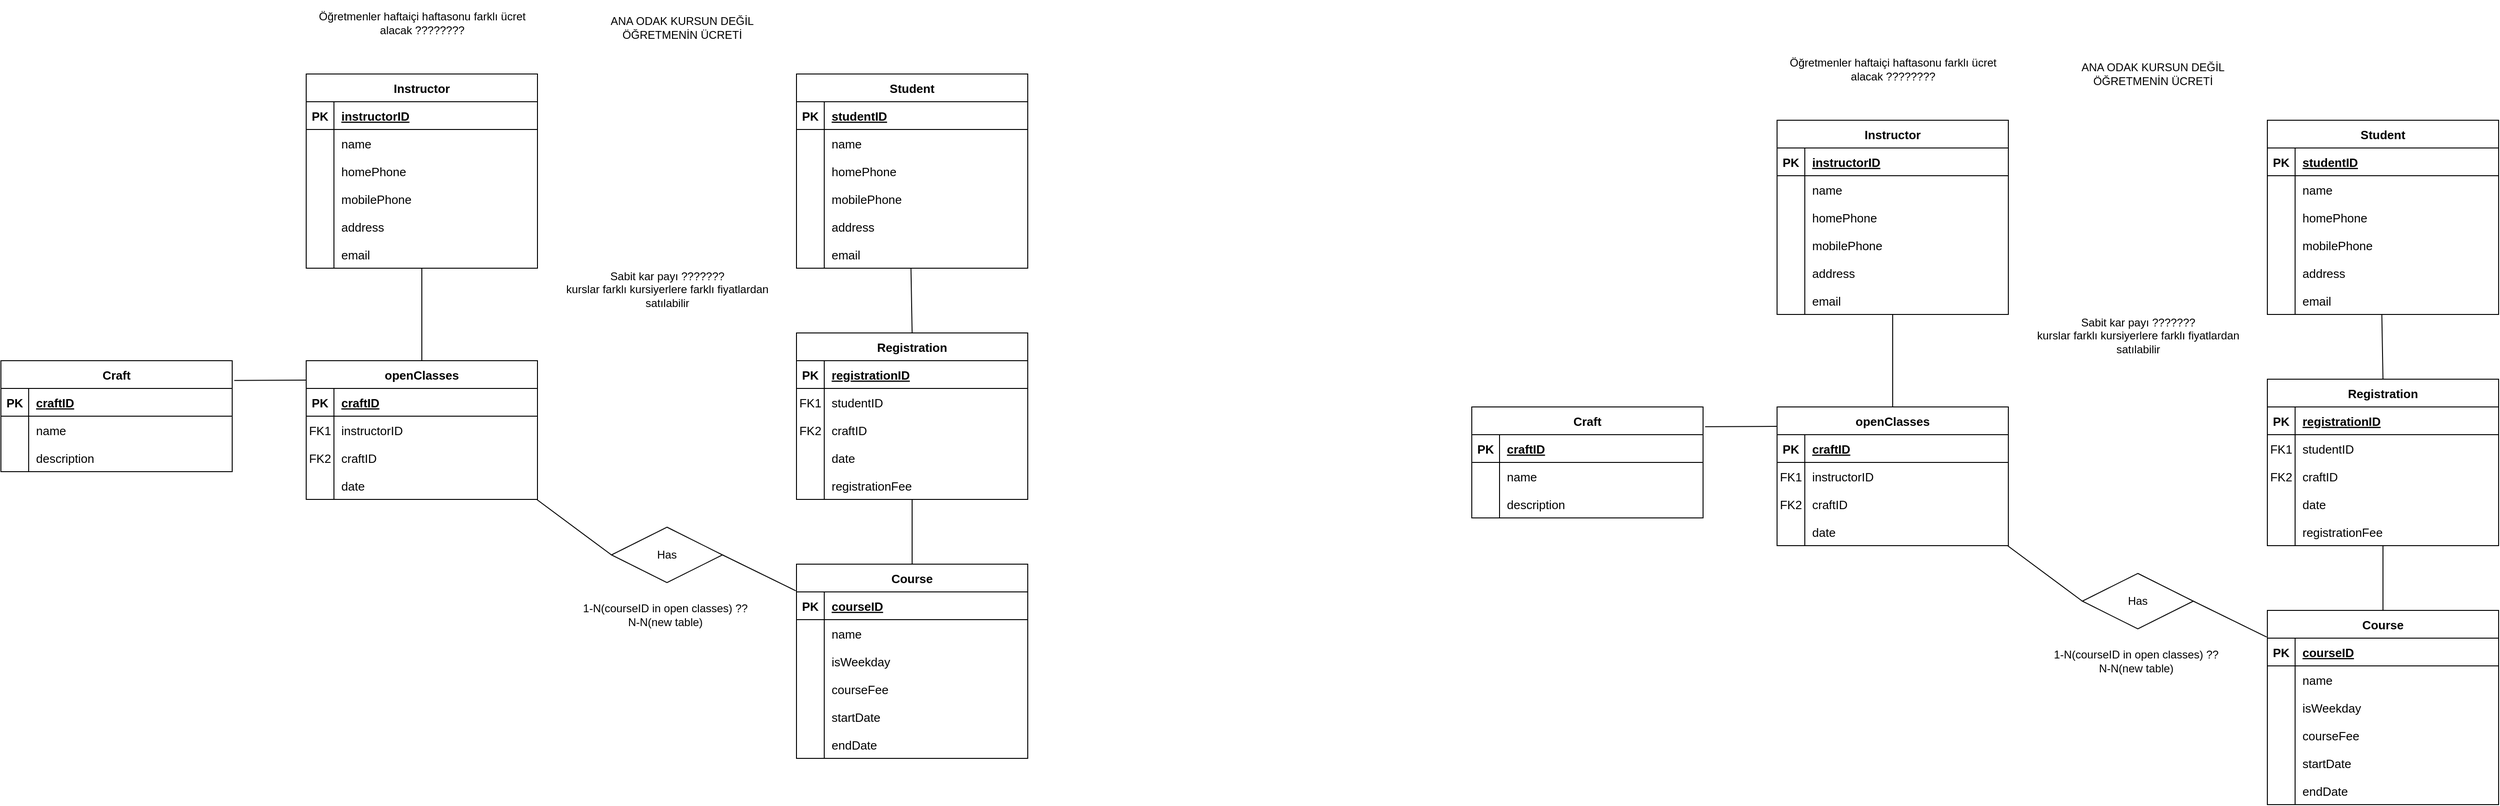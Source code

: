 <mxfile version="24.1.0" type="device">
  <diagram id="R2lEEEUBdFMjLlhIrx00" name="Page-1">
    <mxGraphModel dx="4638" dy="1355" grid="1" gridSize="10" guides="1" tooltips="1" connect="1" arrows="1" fold="1" page="0" pageScale="1" pageWidth="850" pageHeight="1100" math="0" shadow="0" extFonts="Permanent Marker^https://fonts.googleapis.com/css?family=Permanent+Marker">
      <root>
        <mxCell id="0" />
        <mxCell id="1" parent="0" />
        <mxCell id="Cj4mEZGP6dqD-bzbAIrH-34" value="Instructor" style="shape=table;startSize=30;container=1;collapsible=1;childLayout=tableLayout;fixedRows=1;rowLines=0;fontStyle=1;align=center;resizeLast=1;fontSize=13;" parent="1" vertex="1">
          <mxGeometry x="-260" y="-230" width="250" height="210" as="geometry" />
        </mxCell>
        <mxCell id="Cj4mEZGP6dqD-bzbAIrH-35" value="" style="shape=partialRectangle;collapsible=0;dropTarget=0;pointerEvents=0;fillColor=none;points=[[0,0.5],[1,0.5]];portConstraint=eastwest;top=0;left=0;right=0;bottom=1;fontSize=13;" parent="Cj4mEZGP6dqD-bzbAIrH-34" vertex="1">
          <mxGeometry y="30" width="250" height="30" as="geometry" />
        </mxCell>
        <mxCell id="Cj4mEZGP6dqD-bzbAIrH-36" value="PK" style="shape=partialRectangle;overflow=hidden;connectable=0;fillColor=none;top=0;left=0;bottom=0;right=0;fontStyle=1;fontSize=13;" parent="Cj4mEZGP6dqD-bzbAIrH-35" vertex="1">
          <mxGeometry width="30" height="30" as="geometry">
            <mxRectangle width="30" height="30" as="alternateBounds" />
          </mxGeometry>
        </mxCell>
        <mxCell id="Cj4mEZGP6dqD-bzbAIrH-37" value="instructorID " style="shape=partialRectangle;overflow=hidden;connectable=0;fillColor=none;top=0;left=0;bottom=0;right=0;align=left;spacingLeft=6;fontStyle=5;fontSize=13;" parent="Cj4mEZGP6dqD-bzbAIrH-35" vertex="1">
          <mxGeometry x="30" width="220" height="30" as="geometry">
            <mxRectangle width="220" height="30" as="alternateBounds" />
          </mxGeometry>
        </mxCell>
        <mxCell id="Cj4mEZGP6dqD-bzbAIrH-38" value="" style="shape=partialRectangle;collapsible=0;dropTarget=0;pointerEvents=0;fillColor=none;points=[[0,0.5],[1,0.5]];portConstraint=eastwest;top=0;left=0;right=0;bottom=0;fontSize=13;" parent="Cj4mEZGP6dqD-bzbAIrH-34" vertex="1">
          <mxGeometry y="60" width="250" height="30" as="geometry" />
        </mxCell>
        <mxCell id="Cj4mEZGP6dqD-bzbAIrH-39" value="" style="shape=partialRectangle;overflow=hidden;connectable=0;fillColor=none;top=0;left=0;bottom=0;right=0;fontSize=13;" parent="Cj4mEZGP6dqD-bzbAIrH-38" vertex="1">
          <mxGeometry width="30" height="30" as="geometry">
            <mxRectangle width="30" height="30" as="alternateBounds" />
          </mxGeometry>
        </mxCell>
        <mxCell id="Cj4mEZGP6dqD-bzbAIrH-40" value="name" style="shape=partialRectangle;overflow=hidden;connectable=0;fillColor=none;top=0;left=0;bottom=0;right=0;align=left;spacingLeft=6;fontSize=13;" parent="Cj4mEZGP6dqD-bzbAIrH-38" vertex="1">
          <mxGeometry x="30" width="220" height="30" as="geometry">
            <mxRectangle width="220" height="30" as="alternateBounds" />
          </mxGeometry>
        </mxCell>
        <mxCell id="Cj4mEZGP6dqD-bzbAIrH-41" value="" style="shape=partialRectangle;collapsible=0;dropTarget=0;pointerEvents=0;fillColor=none;points=[[0,0.5],[1,0.5]];portConstraint=eastwest;top=0;left=0;right=0;bottom=0;fontSize=13;" parent="Cj4mEZGP6dqD-bzbAIrH-34" vertex="1">
          <mxGeometry y="90" width="250" height="30" as="geometry" />
        </mxCell>
        <mxCell id="Cj4mEZGP6dqD-bzbAIrH-42" value="" style="shape=partialRectangle;overflow=hidden;connectable=0;fillColor=none;top=0;left=0;bottom=0;right=0;fontSize=13;" parent="Cj4mEZGP6dqD-bzbAIrH-41" vertex="1">
          <mxGeometry width="30" height="30" as="geometry">
            <mxRectangle width="30" height="30" as="alternateBounds" />
          </mxGeometry>
        </mxCell>
        <mxCell id="Cj4mEZGP6dqD-bzbAIrH-43" value="homePhone" style="shape=partialRectangle;overflow=hidden;connectable=0;fillColor=none;top=0;left=0;bottom=0;right=0;align=left;spacingLeft=6;fontSize=13;" parent="Cj4mEZGP6dqD-bzbAIrH-41" vertex="1">
          <mxGeometry x="30" width="220" height="30" as="geometry">
            <mxRectangle width="220" height="30" as="alternateBounds" />
          </mxGeometry>
        </mxCell>
        <mxCell id="Cj4mEZGP6dqD-bzbAIrH-67" value="" style="shape=partialRectangle;collapsible=0;dropTarget=0;pointerEvents=0;fillColor=none;points=[[0,0.5],[1,0.5]];portConstraint=eastwest;top=0;left=0;right=0;bottom=0;fontSize=13;" parent="Cj4mEZGP6dqD-bzbAIrH-34" vertex="1">
          <mxGeometry y="120" width="250" height="30" as="geometry" />
        </mxCell>
        <mxCell id="Cj4mEZGP6dqD-bzbAIrH-68" value="" style="shape=partialRectangle;overflow=hidden;connectable=0;fillColor=none;top=0;left=0;bottom=0;right=0;fontSize=13;" parent="Cj4mEZGP6dqD-bzbAIrH-67" vertex="1">
          <mxGeometry width="30" height="30" as="geometry">
            <mxRectangle width="30" height="30" as="alternateBounds" />
          </mxGeometry>
        </mxCell>
        <mxCell id="Cj4mEZGP6dqD-bzbAIrH-69" value="mobilePhone" style="shape=partialRectangle;overflow=hidden;connectable=0;fillColor=none;top=0;left=0;bottom=0;right=0;align=left;spacingLeft=6;fontSize=13;" parent="Cj4mEZGP6dqD-bzbAIrH-67" vertex="1">
          <mxGeometry x="30" width="220" height="30" as="geometry">
            <mxRectangle width="220" height="30" as="alternateBounds" />
          </mxGeometry>
        </mxCell>
        <mxCell id="Cj4mEZGP6dqD-bzbAIrH-70" value="" style="shape=partialRectangle;collapsible=0;dropTarget=0;pointerEvents=0;fillColor=none;points=[[0,0.5],[1,0.5]];portConstraint=eastwest;top=0;left=0;right=0;bottom=0;fontSize=13;" parent="Cj4mEZGP6dqD-bzbAIrH-34" vertex="1">
          <mxGeometry y="150" width="250" height="30" as="geometry" />
        </mxCell>
        <mxCell id="Cj4mEZGP6dqD-bzbAIrH-71" value="" style="shape=partialRectangle;overflow=hidden;connectable=0;fillColor=none;top=0;left=0;bottom=0;right=0;fontSize=13;" parent="Cj4mEZGP6dqD-bzbAIrH-70" vertex="1">
          <mxGeometry width="30" height="30" as="geometry">
            <mxRectangle width="30" height="30" as="alternateBounds" />
          </mxGeometry>
        </mxCell>
        <mxCell id="Cj4mEZGP6dqD-bzbAIrH-72" value="address" style="shape=partialRectangle;overflow=hidden;connectable=0;fillColor=none;top=0;left=0;bottom=0;right=0;align=left;spacingLeft=6;fontSize=13;" parent="Cj4mEZGP6dqD-bzbAIrH-70" vertex="1">
          <mxGeometry x="30" width="220" height="30" as="geometry">
            <mxRectangle width="220" height="30" as="alternateBounds" />
          </mxGeometry>
        </mxCell>
        <mxCell id="Cj4mEZGP6dqD-bzbAIrH-73" value="" style="shape=partialRectangle;collapsible=0;dropTarget=0;pointerEvents=0;fillColor=none;points=[[0,0.5],[1,0.5]];portConstraint=eastwest;top=0;left=0;right=0;bottom=0;fontSize=13;" parent="Cj4mEZGP6dqD-bzbAIrH-34" vertex="1">
          <mxGeometry y="180" width="250" height="30" as="geometry" />
        </mxCell>
        <mxCell id="Cj4mEZGP6dqD-bzbAIrH-74" value="" style="shape=partialRectangle;overflow=hidden;connectable=0;fillColor=none;top=0;left=0;bottom=0;right=0;fontSize=13;" parent="Cj4mEZGP6dqD-bzbAIrH-73" vertex="1">
          <mxGeometry width="30" height="30" as="geometry">
            <mxRectangle width="30" height="30" as="alternateBounds" />
          </mxGeometry>
        </mxCell>
        <mxCell id="Cj4mEZGP6dqD-bzbAIrH-75" value="email" style="shape=partialRectangle;overflow=hidden;connectable=0;fillColor=none;top=0;left=0;bottom=0;right=0;align=left;spacingLeft=6;fontSize=13;" parent="Cj4mEZGP6dqD-bzbAIrH-73" vertex="1">
          <mxGeometry x="30" width="220" height="30" as="geometry">
            <mxRectangle width="220" height="30" as="alternateBounds" />
          </mxGeometry>
        </mxCell>
        <mxCell id="Cj4mEZGP6dqD-bzbAIrH-89" value="Student" style="shape=table;startSize=30;container=1;collapsible=1;childLayout=tableLayout;fixedRows=1;rowLines=0;fontStyle=1;align=center;resizeLast=1;fontSize=13;" parent="1" vertex="1">
          <mxGeometry x="270" y="-230" width="250" height="210" as="geometry" />
        </mxCell>
        <mxCell id="Cj4mEZGP6dqD-bzbAIrH-90" value="" style="shape=partialRectangle;collapsible=0;dropTarget=0;pointerEvents=0;fillColor=none;points=[[0,0.5],[1,0.5]];portConstraint=eastwest;top=0;left=0;right=0;bottom=1;fontSize=13;" parent="Cj4mEZGP6dqD-bzbAIrH-89" vertex="1">
          <mxGeometry y="30" width="250" height="30" as="geometry" />
        </mxCell>
        <mxCell id="Cj4mEZGP6dqD-bzbAIrH-91" value="PK" style="shape=partialRectangle;overflow=hidden;connectable=0;fillColor=none;top=0;left=0;bottom=0;right=0;fontStyle=1;fontSize=13;" parent="Cj4mEZGP6dqD-bzbAIrH-90" vertex="1">
          <mxGeometry width="30" height="30" as="geometry">
            <mxRectangle width="30" height="30" as="alternateBounds" />
          </mxGeometry>
        </mxCell>
        <mxCell id="Cj4mEZGP6dqD-bzbAIrH-92" value="studentID " style="shape=partialRectangle;overflow=hidden;connectable=0;fillColor=none;top=0;left=0;bottom=0;right=0;align=left;spacingLeft=6;fontStyle=5;fontSize=13;" parent="Cj4mEZGP6dqD-bzbAIrH-90" vertex="1">
          <mxGeometry x="30" width="220" height="30" as="geometry">
            <mxRectangle width="220" height="30" as="alternateBounds" />
          </mxGeometry>
        </mxCell>
        <mxCell id="Cj4mEZGP6dqD-bzbAIrH-93" value="" style="shape=partialRectangle;collapsible=0;dropTarget=0;pointerEvents=0;fillColor=none;points=[[0,0.5],[1,0.5]];portConstraint=eastwest;top=0;left=0;right=0;bottom=0;fontSize=13;" parent="Cj4mEZGP6dqD-bzbAIrH-89" vertex="1">
          <mxGeometry y="60" width="250" height="30" as="geometry" />
        </mxCell>
        <mxCell id="Cj4mEZGP6dqD-bzbAIrH-94" value="" style="shape=partialRectangle;overflow=hidden;connectable=0;fillColor=none;top=0;left=0;bottom=0;right=0;fontSize=13;" parent="Cj4mEZGP6dqD-bzbAIrH-93" vertex="1">
          <mxGeometry width="30" height="30" as="geometry">
            <mxRectangle width="30" height="30" as="alternateBounds" />
          </mxGeometry>
        </mxCell>
        <mxCell id="Cj4mEZGP6dqD-bzbAIrH-95" value="name" style="shape=partialRectangle;overflow=hidden;connectable=0;fillColor=none;top=0;left=0;bottom=0;right=0;align=left;spacingLeft=6;fontSize=13;" parent="Cj4mEZGP6dqD-bzbAIrH-93" vertex="1">
          <mxGeometry x="30" width="220" height="30" as="geometry">
            <mxRectangle width="220" height="30" as="alternateBounds" />
          </mxGeometry>
        </mxCell>
        <mxCell id="Cj4mEZGP6dqD-bzbAIrH-96" value="" style="shape=partialRectangle;collapsible=0;dropTarget=0;pointerEvents=0;fillColor=none;points=[[0,0.5],[1,0.5]];portConstraint=eastwest;top=0;left=0;right=0;bottom=0;fontSize=13;" parent="Cj4mEZGP6dqD-bzbAIrH-89" vertex="1">
          <mxGeometry y="90" width="250" height="30" as="geometry" />
        </mxCell>
        <mxCell id="Cj4mEZGP6dqD-bzbAIrH-97" value="" style="shape=partialRectangle;overflow=hidden;connectable=0;fillColor=none;top=0;left=0;bottom=0;right=0;fontSize=13;" parent="Cj4mEZGP6dqD-bzbAIrH-96" vertex="1">
          <mxGeometry width="30" height="30" as="geometry">
            <mxRectangle width="30" height="30" as="alternateBounds" />
          </mxGeometry>
        </mxCell>
        <mxCell id="Cj4mEZGP6dqD-bzbAIrH-98" value="homePhone" style="shape=partialRectangle;overflow=hidden;connectable=0;fillColor=none;top=0;left=0;bottom=0;right=0;align=left;spacingLeft=6;fontSize=13;" parent="Cj4mEZGP6dqD-bzbAIrH-96" vertex="1">
          <mxGeometry x="30" width="220" height="30" as="geometry">
            <mxRectangle width="220" height="30" as="alternateBounds" />
          </mxGeometry>
        </mxCell>
        <mxCell id="Cj4mEZGP6dqD-bzbAIrH-99" value="" style="shape=partialRectangle;collapsible=0;dropTarget=0;pointerEvents=0;fillColor=none;points=[[0,0.5],[1,0.5]];portConstraint=eastwest;top=0;left=0;right=0;bottom=0;fontSize=13;" parent="Cj4mEZGP6dqD-bzbAIrH-89" vertex="1">
          <mxGeometry y="120" width="250" height="30" as="geometry" />
        </mxCell>
        <mxCell id="Cj4mEZGP6dqD-bzbAIrH-100" value="" style="shape=partialRectangle;overflow=hidden;connectable=0;fillColor=none;top=0;left=0;bottom=0;right=0;fontSize=13;" parent="Cj4mEZGP6dqD-bzbAIrH-99" vertex="1">
          <mxGeometry width="30" height="30" as="geometry">
            <mxRectangle width="30" height="30" as="alternateBounds" />
          </mxGeometry>
        </mxCell>
        <mxCell id="Cj4mEZGP6dqD-bzbAIrH-101" value="mobilePhone" style="shape=partialRectangle;overflow=hidden;connectable=0;fillColor=none;top=0;left=0;bottom=0;right=0;align=left;spacingLeft=6;fontSize=13;" parent="Cj4mEZGP6dqD-bzbAIrH-99" vertex="1">
          <mxGeometry x="30" width="220" height="30" as="geometry">
            <mxRectangle width="220" height="30" as="alternateBounds" />
          </mxGeometry>
        </mxCell>
        <mxCell id="Cj4mEZGP6dqD-bzbAIrH-102" value="" style="shape=partialRectangle;collapsible=0;dropTarget=0;pointerEvents=0;fillColor=none;points=[[0,0.5],[1,0.5]];portConstraint=eastwest;top=0;left=0;right=0;bottom=0;fontSize=13;" parent="Cj4mEZGP6dqD-bzbAIrH-89" vertex="1">
          <mxGeometry y="150" width="250" height="30" as="geometry" />
        </mxCell>
        <mxCell id="Cj4mEZGP6dqD-bzbAIrH-103" value="" style="shape=partialRectangle;overflow=hidden;connectable=0;fillColor=none;top=0;left=0;bottom=0;right=0;fontSize=13;" parent="Cj4mEZGP6dqD-bzbAIrH-102" vertex="1">
          <mxGeometry width="30" height="30" as="geometry">
            <mxRectangle width="30" height="30" as="alternateBounds" />
          </mxGeometry>
        </mxCell>
        <mxCell id="Cj4mEZGP6dqD-bzbAIrH-104" value="address" style="shape=partialRectangle;overflow=hidden;connectable=0;fillColor=none;top=0;left=0;bottom=0;right=0;align=left;spacingLeft=6;fontSize=13;" parent="Cj4mEZGP6dqD-bzbAIrH-102" vertex="1">
          <mxGeometry x="30" width="220" height="30" as="geometry">
            <mxRectangle width="220" height="30" as="alternateBounds" />
          </mxGeometry>
        </mxCell>
        <mxCell id="Cj4mEZGP6dqD-bzbAIrH-105" value="" style="shape=partialRectangle;collapsible=0;dropTarget=0;pointerEvents=0;fillColor=none;points=[[0,0.5],[1,0.5]];portConstraint=eastwest;top=0;left=0;right=0;bottom=0;fontSize=13;" parent="Cj4mEZGP6dqD-bzbAIrH-89" vertex="1">
          <mxGeometry y="180" width="250" height="30" as="geometry" />
        </mxCell>
        <mxCell id="Cj4mEZGP6dqD-bzbAIrH-106" value="" style="shape=partialRectangle;overflow=hidden;connectable=0;fillColor=none;top=0;left=0;bottom=0;right=0;fontSize=13;" parent="Cj4mEZGP6dqD-bzbAIrH-105" vertex="1">
          <mxGeometry width="30" height="30" as="geometry">
            <mxRectangle width="30" height="30" as="alternateBounds" />
          </mxGeometry>
        </mxCell>
        <mxCell id="Cj4mEZGP6dqD-bzbAIrH-107" value="email" style="shape=partialRectangle;overflow=hidden;connectable=0;fillColor=none;top=0;left=0;bottom=0;right=0;align=left;spacingLeft=6;fontSize=13;" parent="Cj4mEZGP6dqD-bzbAIrH-105" vertex="1">
          <mxGeometry x="30" width="220" height="30" as="geometry">
            <mxRectangle width="220" height="30" as="alternateBounds" />
          </mxGeometry>
        </mxCell>
        <mxCell id="Cj4mEZGP6dqD-bzbAIrH-111" value="Craft" style="shape=table;startSize=30;container=1;collapsible=1;childLayout=tableLayout;fixedRows=1;rowLines=0;fontStyle=1;align=center;resizeLast=1;fontSize=13;" parent="1" vertex="1">
          <mxGeometry x="-590" y="80" width="250" height="120" as="geometry">
            <mxRectangle x="-590" y="80" width="70" height="30" as="alternateBounds" />
          </mxGeometry>
        </mxCell>
        <mxCell id="Cj4mEZGP6dqD-bzbAIrH-112" value="" style="shape=partialRectangle;collapsible=0;dropTarget=0;pointerEvents=0;fillColor=none;points=[[0,0.5],[1,0.5]];portConstraint=eastwest;top=0;left=0;right=0;bottom=1;fontSize=13;" parent="Cj4mEZGP6dqD-bzbAIrH-111" vertex="1">
          <mxGeometry y="30" width="250" height="30" as="geometry" />
        </mxCell>
        <mxCell id="Cj4mEZGP6dqD-bzbAIrH-113" value="PK" style="shape=partialRectangle;overflow=hidden;connectable=0;fillColor=none;top=0;left=0;bottom=0;right=0;fontStyle=1;fontSize=13;" parent="Cj4mEZGP6dqD-bzbAIrH-112" vertex="1">
          <mxGeometry width="30" height="30" as="geometry">
            <mxRectangle width="30" height="30" as="alternateBounds" />
          </mxGeometry>
        </mxCell>
        <mxCell id="Cj4mEZGP6dqD-bzbAIrH-114" value="craftID " style="shape=partialRectangle;overflow=hidden;connectable=0;fillColor=none;top=0;left=0;bottom=0;right=0;align=left;spacingLeft=6;fontStyle=5;fontSize=13;" parent="Cj4mEZGP6dqD-bzbAIrH-112" vertex="1">
          <mxGeometry x="30" width="220" height="30" as="geometry">
            <mxRectangle width="220" height="30" as="alternateBounds" />
          </mxGeometry>
        </mxCell>
        <mxCell id="Cj4mEZGP6dqD-bzbAIrH-115" value="" style="shape=partialRectangle;collapsible=0;dropTarget=0;pointerEvents=0;fillColor=none;points=[[0,0.5],[1,0.5]];portConstraint=eastwest;top=0;left=0;right=0;bottom=0;fontSize=13;" parent="Cj4mEZGP6dqD-bzbAIrH-111" vertex="1">
          <mxGeometry y="60" width="250" height="30" as="geometry" />
        </mxCell>
        <mxCell id="Cj4mEZGP6dqD-bzbAIrH-116" value="" style="shape=partialRectangle;overflow=hidden;connectable=0;fillColor=none;top=0;left=0;bottom=0;right=0;fontSize=13;" parent="Cj4mEZGP6dqD-bzbAIrH-115" vertex="1">
          <mxGeometry width="30" height="30" as="geometry">
            <mxRectangle width="30" height="30" as="alternateBounds" />
          </mxGeometry>
        </mxCell>
        <mxCell id="Cj4mEZGP6dqD-bzbAIrH-117" value="name" style="shape=partialRectangle;overflow=hidden;connectable=0;fillColor=none;top=0;left=0;bottom=0;right=0;align=left;spacingLeft=6;fontSize=13;" parent="Cj4mEZGP6dqD-bzbAIrH-115" vertex="1">
          <mxGeometry x="30" width="220" height="30" as="geometry">
            <mxRectangle width="220" height="30" as="alternateBounds" />
          </mxGeometry>
        </mxCell>
        <mxCell id="Cj4mEZGP6dqD-bzbAIrH-118" value="" style="shape=partialRectangle;collapsible=0;dropTarget=0;pointerEvents=0;fillColor=none;points=[[0,0.5],[1,0.5]];portConstraint=eastwest;top=0;left=0;right=0;bottom=0;fontSize=13;" parent="Cj4mEZGP6dqD-bzbAIrH-111" vertex="1">
          <mxGeometry y="90" width="250" height="30" as="geometry" />
        </mxCell>
        <mxCell id="Cj4mEZGP6dqD-bzbAIrH-119" value="" style="shape=partialRectangle;overflow=hidden;connectable=0;fillColor=none;top=0;left=0;bottom=0;right=0;fontSize=13;" parent="Cj4mEZGP6dqD-bzbAIrH-118" vertex="1">
          <mxGeometry width="30" height="30" as="geometry">
            <mxRectangle width="30" height="30" as="alternateBounds" />
          </mxGeometry>
        </mxCell>
        <mxCell id="Cj4mEZGP6dqD-bzbAIrH-120" value="description" style="shape=partialRectangle;overflow=hidden;connectable=0;fillColor=none;top=0;left=0;bottom=0;right=0;align=left;spacingLeft=6;fontSize=13;" parent="Cj4mEZGP6dqD-bzbAIrH-118" vertex="1">
          <mxGeometry x="30" width="220" height="30" as="geometry">
            <mxRectangle width="220" height="30" as="alternateBounds" />
          </mxGeometry>
        </mxCell>
        <mxCell id="Cj4mEZGP6dqD-bzbAIrH-130" value="Course" style="shape=table;startSize=30;container=1;collapsible=1;childLayout=tableLayout;fixedRows=1;rowLines=0;fontStyle=1;align=center;resizeLast=1;fontSize=13;" parent="1" vertex="1">
          <mxGeometry x="270" y="300" width="250" height="210" as="geometry" />
        </mxCell>
        <mxCell id="Cj4mEZGP6dqD-bzbAIrH-131" value="" style="shape=partialRectangle;collapsible=0;dropTarget=0;pointerEvents=0;fillColor=none;points=[[0,0.5],[1,0.5]];portConstraint=eastwest;top=0;left=0;right=0;bottom=1;fontSize=13;" parent="Cj4mEZGP6dqD-bzbAIrH-130" vertex="1">
          <mxGeometry y="30" width="250" height="30" as="geometry" />
        </mxCell>
        <mxCell id="Cj4mEZGP6dqD-bzbAIrH-132" value="PK" style="shape=partialRectangle;overflow=hidden;connectable=0;fillColor=none;top=0;left=0;bottom=0;right=0;fontStyle=1;fontSize=13;" parent="Cj4mEZGP6dqD-bzbAIrH-131" vertex="1">
          <mxGeometry width="30" height="30" as="geometry">
            <mxRectangle width="30" height="30" as="alternateBounds" />
          </mxGeometry>
        </mxCell>
        <mxCell id="Cj4mEZGP6dqD-bzbAIrH-133" value="courseID " style="shape=partialRectangle;overflow=hidden;connectable=0;fillColor=none;top=0;left=0;bottom=0;right=0;align=left;spacingLeft=6;fontStyle=5;fontSize=13;" parent="Cj4mEZGP6dqD-bzbAIrH-131" vertex="1">
          <mxGeometry x="30" width="220" height="30" as="geometry">
            <mxRectangle width="220" height="30" as="alternateBounds" />
          </mxGeometry>
        </mxCell>
        <mxCell id="Cj4mEZGP6dqD-bzbAIrH-134" value="" style="shape=partialRectangle;collapsible=0;dropTarget=0;pointerEvents=0;fillColor=none;points=[[0,0.5],[1,0.5]];portConstraint=eastwest;top=0;left=0;right=0;bottom=0;fontSize=13;" parent="Cj4mEZGP6dqD-bzbAIrH-130" vertex="1">
          <mxGeometry y="60" width="250" height="30" as="geometry" />
        </mxCell>
        <mxCell id="Cj4mEZGP6dqD-bzbAIrH-135" value="" style="shape=partialRectangle;overflow=hidden;connectable=0;fillColor=none;top=0;left=0;bottom=0;right=0;fontSize=13;" parent="Cj4mEZGP6dqD-bzbAIrH-134" vertex="1">
          <mxGeometry width="30" height="30" as="geometry">
            <mxRectangle width="30" height="30" as="alternateBounds" />
          </mxGeometry>
        </mxCell>
        <mxCell id="Cj4mEZGP6dqD-bzbAIrH-136" value="name" style="shape=partialRectangle;overflow=hidden;connectable=0;fillColor=none;top=0;left=0;bottom=0;right=0;align=left;spacingLeft=6;fontSize=13;" parent="Cj4mEZGP6dqD-bzbAIrH-134" vertex="1">
          <mxGeometry x="30" width="220" height="30" as="geometry">
            <mxRectangle width="220" height="30" as="alternateBounds" />
          </mxGeometry>
        </mxCell>
        <mxCell id="_5bRH2V34cHr4OZ8MiEc-1" value="" style="shape=partialRectangle;collapsible=0;dropTarget=0;pointerEvents=0;fillColor=none;points=[[0,0.5],[1,0.5]];portConstraint=eastwest;top=0;left=0;right=0;bottom=0;fontSize=13;" parent="Cj4mEZGP6dqD-bzbAIrH-130" vertex="1">
          <mxGeometry y="90" width="250" height="30" as="geometry" />
        </mxCell>
        <mxCell id="_5bRH2V34cHr4OZ8MiEc-2" value="" style="shape=partialRectangle;overflow=hidden;connectable=0;fillColor=none;top=0;left=0;bottom=0;right=0;fontSize=13;" parent="_5bRH2V34cHr4OZ8MiEc-1" vertex="1">
          <mxGeometry width="30" height="30" as="geometry">
            <mxRectangle width="30" height="30" as="alternateBounds" />
          </mxGeometry>
        </mxCell>
        <mxCell id="_5bRH2V34cHr4OZ8MiEc-3" value="isWeekday" style="shape=partialRectangle;overflow=hidden;connectable=0;fillColor=none;top=0;left=0;bottom=0;right=0;align=left;spacingLeft=6;fontSize=13;" parent="_5bRH2V34cHr4OZ8MiEc-1" vertex="1">
          <mxGeometry x="30" width="220" height="30" as="geometry">
            <mxRectangle width="220" height="30" as="alternateBounds" />
          </mxGeometry>
        </mxCell>
        <mxCell id="_5bRH2V34cHr4OZ8MiEc-4" value="" style="shape=partialRectangle;collapsible=0;dropTarget=0;pointerEvents=0;fillColor=none;points=[[0,0.5],[1,0.5]];portConstraint=eastwest;top=0;left=0;right=0;bottom=0;fontSize=13;" parent="Cj4mEZGP6dqD-bzbAIrH-130" vertex="1">
          <mxGeometry y="120" width="250" height="30" as="geometry" />
        </mxCell>
        <mxCell id="_5bRH2V34cHr4OZ8MiEc-5" value="" style="shape=partialRectangle;overflow=hidden;connectable=0;fillColor=none;top=0;left=0;bottom=0;right=0;fontSize=13;" parent="_5bRH2V34cHr4OZ8MiEc-4" vertex="1">
          <mxGeometry width="30" height="30" as="geometry">
            <mxRectangle width="30" height="30" as="alternateBounds" />
          </mxGeometry>
        </mxCell>
        <mxCell id="_5bRH2V34cHr4OZ8MiEc-6" value="courseFee" style="shape=partialRectangle;overflow=hidden;connectable=0;fillColor=none;top=0;left=0;bottom=0;right=0;align=left;spacingLeft=6;fontSize=13;" parent="_5bRH2V34cHr4OZ8MiEc-4" vertex="1">
          <mxGeometry x="30" width="220" height="30" as="geometry">
            <mxRectangle width="220" height="30" as="alternateBounds" />
          </mxGeometry>
        </mxCell>
        <mxCell id="_5bRH2V34cHr4OZ8MiEc-10" value="" style="shape=partialRectangle;collapsible=0;dropTarget=0;pointerEvents=0;fillColor=none;points=[[0,0.5],[1,0.5]];portConstraint=eastwest;top=0;left=0;right=0;bottom=0;fontSize=13;" parent="Cj4mEZGP6dqD-bzbAIrH-130" vertex="1">
          <mxGeometry y="150" width="250" height="30" as="geometry" />
        </mxCell>
        <mxCell id="_5bRH2V34cHr4OZ8MiEc-11" value="" style="shape=partialRectangle;overflow=hidden;connectable=0;fillColor=none;top=0;left=0;bottom=0;right=0;fontSize=13;" parent="_5bRH2V34cHr4OZ8MiEc-10" vertex="1">
          <mxGeometry width="30" height="30" as="geometry">
            <mxRectangle width="30" height="30" as="alternateBounds" />
          </mxGeometry>
        </mxCell>
        <mxCell id="_5bRH2V34cHr4OZ8MiEc-12" value="startDate" style="shape=partialRectangle;overflow=hidden;connectable=0;fillColor=none;top=0;left=0;bottom=0;right=0;align=left;spacingLeft=6;fontSize=13;" parent="_5bRH2V34cHr4OZ8MiEc-10" vertex="1">
          <mxGeometry x="30" width="220" height="30" as="geometry">
            <mxRectangle width="220" height="30" as="alternateBounds" />
          </mxGeometry>
        </mxCell>
        <mxCell id="_5bRH2V34cHr4OZ8MiEc-13" value="" style="shape=partialRectangle;collapsible=0;dropTarget=0;pointerEvents=0;fillColor=none;points=[[0,0.5],[1,0.5]];portConstraint=eastwest;top=0;left=0;right=0;bottom=0;fontSize=13;" parent="Cj4mEZGP6dqD-bzbAIrH-130" vertex="1">
          <mxGeometry y="180" width="250" height="30" as="geometry" />
        </mxCell>
        <mxCell id="_5bRH2V34cHr4OZ8MiEc-14" value="" style="shape=partialRectangle;overflow=hidden;connectable=0;fillColor=none;top=0;left=0;bottom=0;right=0;fontSize=13;" parent="_5bRH2V34cHr4OZ8MiEc-13" vertex="1">
          <mxGeometry width="30" height="30" as="geometry">
            <mxRectangle width="30" height="30" as="alternateBounds" />
          </mxGeometry>
        </mxCell>
        <mxCell id="_5bRH2V34cHr4OZ8MiEc-15" value="endDate" style="shape=partialRectangle;overflow=hidden;connectable=0;fillColor=none;top=0;left=0;bottom=0;right=0;align=left;spacingLeft=6;fontSize=13;" parent="_5bRH2V34cHr4OZ8MiEc-13" vertex="1">
          <mxGeometry x="30" width="220" height="30" as="geometry">
            <mxRectangle width="220" height="30" as="alternateBounds" />
          </mxGeometry>
        </mxCell>
        <mxCell id="_5bRH2V34cHr4OZ8MiEc-7" value="Has" style="shape=rhombus;perimeter=rhombusPerimeter;whiteSpace=wrap;html=1;align=center;" parent="1" vertex="1">
          <mxGeometry x="70" y="260" width="120" height="60" as="geometry" />
        </mxCell>
        <mxCell id="_5bRH2V34cHr4OZ8MiEc-9" value="1-N(courseID in open classes) ??&amp;nbsp;&lt;div&gt;N-N(new table)&amp;nbsp;&lt;/div&gt;" style="text;html=1;align=center;verticalAlign=middle;whiteSpace=wrap;rounded=0;" parent="1" vertex="1">
          <mxGeometry x="20" y="340" width="220" height="30" as="geometry" />
        </mxCell>
        <mxCell id="_5bRH2V34cHr4OZ8MiEc-23" value="" style="endArrow=none;html=1;rounded=0;exitX=1;exitY=0.5;exitDx=0;exitDy=0;entryX=-0.003;entryY=0.137;entryDx=0;entryDy=0;entryPerimeter=0;" parent="1" source="_5bRH2V34cHr4OZ8MiEc-7" target="Cj4mEZGP6dqD-bzbAIrH-130" edge="1">
          <mxGeometry width="50" height="50" relative="1" as="geometry">
            <mxPoint x="210" y="320" as="sourcePoint" />
            <mxPoint x="210" y="390" as="targetPoint" />
          </mxGeometry>
        </mxCell>
        <mxCell id="_5bRH2V34cHr4OZ8MiEc-27" value="openClasses" style="shape=table;startSize=30;container=1;collapsible=1;childLayout=tableLayout;fixedRows=1;rowLines=0;fontStyle=1;align=center;resizeLast=1;fontSize=13;" parent="1" vertex="1">
          <mxGeometry x="-260" y="80" width="250" height="150" as="geometry" />
        </mxCell>
        <mxCell id="_5bRH2V34cHr4OZ8MiEc-28" value="" style="shape=partialRectangle;collapsible=0;dropTarget=0;pointerEvents=0;fillColor=none;points=[[0,0.5],[1,0.5]];portConstraint=eastwest;top=0;left=0;right=0;bottom=1;fontSize=13;" parent="_5bRH2V34cHr4OZ8MiEc-27" vertex="1">
          <mxGeometry y="30" width="250" height="30" as="geometry" />
        </mxCell>
        <mxCell id="_5bRH2V34cHr4OZ8MiEc-29" value="PK" style="shape=partialRectangle;overflow=hidden;connectable=0;fillColor=none;top=0;left=0;bottom=0;right=0;fontStyle=1;fontSize=13;" parent="_5bRH2V34cHr4OZ8MiEc-28" vertex="1">
          <mxGeometry width="30" height="30" as="geometry">
            <mxRectangle width="30" height="30" as="alternateBounds" />
          </mxGeometry>
        </mxCell>
        <mxCell id="_5bRH2V34cHr4OZ8MiEc-30" value="craftID " style="shape=partialRectangle;overflow=hidden;connectable=0;fillColor=none;top=0;left=0;bottom=0;right=0;align=left;spacingLeft=6;fontStyle=5;fontSize=13;" parent="_5bRH2V34cHr4OZ8MiEc-28" vertex="1">
          <mxGeometry x="30" width="220" height="30" as="geometry">
            <mxRectangle width="220" height="30" as="alternateBounds" />
          </mxGeometry>
        </mxCell>
        <mxCell id="_5bRH2V34cHr4OZ8MiEc-34" value="" style="shape=partialRectangle;collapsible=0;dropTarget=0;pointerEvents=0;fillColor=none;points=[[0,0.5],[1,0.5]];portConstraint=eastwest;top=0;left=0;right=0;bottom=0;fontSize=13;" parent="_5bRH2V34cHr4OZ8MiEc-27" vertex="1">
          <mxGeometry y="60" width="250" height="30" as="geometry" />
        </mxCell>
        <mxCell id="_5bRH2V34cHr4OZ8MiEc-35" value="FK1" style="shape=partialRectangle;overflow=hidden;connectable=0;fillColor=none;top=0;left=0;bottom=0;right=0;fontSize=13;" parent="_5bRH2V34cHr4OZ8MiEc-34" vertex="1">
          <mxGeometry width="30" height="30" as="geometry">
            <mxRectangle width="30" height="30" as="alternateBounds" />
          </mxGeometry>
        </mxCell>
        <mxCell id="_5bRH2V34cHr4OZ8MiEc-36" value="instructorID" style="shape=partialRectangle;overflow=hidden;connectable=0;fillColor=none;top=0;left=0;bottom=0;right=0;align=left;spacingLeft=6;fontSize=13;" parent="_5bRH2V34cHr4OZ8MiEc-34" vertex="1">
          <mxGeometry x="30" width="220" height="30" as="geometry">
            <mxRectangle width="220" height="30" as="alternateBounds" />
          </mxGeometry>
        </mxCell>
        <mxCell id="_5bRH2V34cHr4OZ8MiEc-37" value="" style="shape=partialRectangle;collapsible=0;dropTarget=0;pointerEvents=0;fillColor=none;points=[[0,0.5],[1,0.5]];portConstraint=eastwest;top=0;left=0;right=0;bottom=0;fontSize=13;" parent="_5bRH2V34cHr4OZ8MiEc-27" vertex="1">
          <mxGeometry y="90" width="250" height="30" as="geometry" />
        </mxCell>
        <mxCell id="_5bRH2V34cHr4OZ8MiEc-38" value="FK2" style="shape=partialRectangle;overflow=hidden;connectable=0;fillColor=none;top=0;left=0;bottom=0;right=0;fontSize=13;" parent="_5bRH2V34cHr4OZ8MiEc-37" vertex="1">
          <mxGeometry width="30" height="30" as="geometry">
            <mxRectangle width="30" height="30" as="alternateBounds" />
          </mxGeometry>
        </mxCell>
        <mxCell id="_5bRH2V34cHr4OZ8MiEc-39" value="craftID" style="shape=partialRectangle;overflow=hidden;connectable=0;fillColor=none;top=0;left=0;bottom=0;right=0;align=left;spacingLeft=6;fontSize=13;" parent="_5bRH2V34cHr4OZ8MiEc-37" vertex="1">
          <mxGeometry x="30" width="220" height="30" as="geometry">
            <mxRectangle width="220" height="30" as="alternateBounds" />
          </mxGeometry>
        </mxCell>
        <mxCell id="_5bRH2V34cHr4OZ8MiEc-40" value="" style="shape=partialRectangle;collapsible=0;dropTarget=0;pointerEvents=0;fillColor=none;points=[[0,0.5],[1,0.5]];portConstraint=eastwest;top=0;left=0;right=0;bottom=0;fontSize=13;" parent="_5bRH2V34cHr4OZ8MiEc-27" vertex="1">
          <mxGeometry y="120" width="250" height="30" as="geometry" />
        </mxCell>
        <mxCell id="_5bRH2V34cHr4OZ8MiEc-41" value="" style="shape=partialRectangle;overflow=hidden;connectable=0;fillColor=none;top=0;left=0;bottom=0;right=0;fontSize=13;" parent="_5bRH2V34cHr4OZ8MiEc-40" vertex="1">
          <mxGeometry width="30" height="30" as="geometry">
            <mxRectangle width="30" height="30" as="alternateBounds" />
          </mxGeometry>
        </mxCell>
        <mxCell id="_5bRH2V34cHr4OZ8MiEc-42" value="date" style="shape=partialRectangle;overflow=hidden;connectable=0;fillColor=none;top=0;left=0;bottom=0;right=0;align=left;spacingLeft=6;fontSize=13;" parent="_5bRH2V34cHr4OZ8MiEc-40" vertex="1">
          <mxGeometry x="30" width="220" height="30" as="geometry">
            <mxRectangle width="220" height="30" as="alternateBounds" />
          </mxGeometry>
        </mxCell>
        <mxCell id="_5bRH2V34cHr4OZ8MiEc-43" value="" style="endArrow=none;html=1;rounded=0;exitX=0.998;exitY=1.009;exitDx=0;exitDy=0;entryX=0;entryY=0.5;entryDx=0;entryDy=0;exitPerimeter=0;" parent="1" source="_5bRH2V34cHr4OZ8MiEc-40" target="_5bRH2V34cHr4OZ8MiEc-7" edge="1">
          <mxGeometry width="50" height="50" relative="1" as="geometry">
            <mxPoint x="220" y="280" as="sourcePoint" />
            <mxPoint x="279" y="279" as="targetPoint" />
          </mxGeometry>
        </mxCell>
        <mxCell id="_5bRH2V34cHr4OZ8MiEc-44" value="" style="endArrow=none;html=1;rounded=0;entryX=0.5;entryY=0;entryDx=0;entryDy=0;exitX=0.5;exitY=1;exitDx=0;exitDy=0;exitPerimeter=0;" parent="1" source="Cj4mEZGP6dqD-bzbAIrH-73" target="_5bRH2V34cHr4OZ8MiEc-27" edge="1">
          <mxGeometry width="50" height="50" relative="1" as="geometry">
            <mxPoint x="-134.5" y="11.56" as="sourcePoint" />
            <mxPoint x="100" y="280" as="targetPoint" />
          </mxGeometry>
        </mxCell>
        <mxCell id="_5bRH2V34cHr4OZ8MiEc-45" value="" style="endArrow=none;html=1;rounded=0;exitX=1.009;exitY=0.178;exitDx=0;exitDy=0;exitPerimeter=0;entryX=-0.002;entryY=0.14;entryDx=0;entryDy=0;entryPerimeter=0;" parent="1" source="Cj4mEZGP6dqD-bzbAIrH-111" target="_5bRH2V34cHr4OZ8MiEc-27" edge="1">
          <mxGeometry width="50" height="50" relative="1" as="geometry">
            <mxPoint x="-125" y="30" as="sourcePoint" />
            <mxPoint x="-260" y="100" as="targetPoint" />
          </mxGeometry>
        </mxCell>
        <mxCell id="_5bRH2V34cHr4OZ8MiEc-46" value="Registration" style="shape=table;startSize=30;container=1;collapsible=1;childLayout=tableLayout;fixedRows=1;rowLines=0;fontStyle=1;align=center;resizeLast=1;fontSize=13;" parent="1" vertex="1">
          <mxGeometry x="270" y="50" width="250" height="180" as="geometry" />
        </mxCell>
        <mxCell id="_5bRH2V34cHr4OZ8MiEc-47" value="" style="shape=partialRectangle;collapsible=0;dropTarget=0;pointerEvents=0;fillColor=none;points=[[0,0.5],[1,0.5]];portConstraint=eastwest;top=0;left=0;right=0;bottom=1;fontSize=13;" parent="_5bRH2V34cHr4OZ8MiEc-46" vertex="1">
          <mxGeometry y="30" width="250" height="30" as="geometry" />
        </mxCell>
        <mxCell id="_5bRH2V34cHr4OZ8MiEc-48" value="PK" style="shape=partialRectangle;overflow=hidden;connectable=0;fillColor=none;top=0;left=0;bottom=0;right=0;fontStyle=1;fontSize=13;" parent="_5bRH2V34cHr4OZ8MiEc-47" vertex="1">
          <mxGeometry width="30" height="30" as="geometry">
            <mxRectangle width="30" height="30" as="alternateBounds" />
          </mxGeometry>
        </mxCell>
        <mxCell id="_5bRH2V34cHr4OZ8MiEc-49" value="registrationID " style="shape=partialRectangle;overflow=hidden;connectable=0;fillColor=none;top=0;left=0;bottom=0;right=0;align=left;spacingLeft=6;fontStyle=5;fontSize=13;" parent="_5bRH2V34cHr4OZ8MiEc-47" vertex="1">
          <mxGeometry x="30" width="220" height="30" as="geometry">
            <mxRectangle width="220" height="30" as="alternateBounds" />
          </mxGeometry>
        </mxCell>
        <mxCell id="_5bRH2V34cHr4OZ8MiEc-50" value="" style="shape=partialRectangle;collapsible=0;dropTarget=0;pointerEvents=0;fillColor=none;points=[[0,0.5],[1,0.5]];portConstraint=eastwest;top=0;left=0;right=0;bottom=0;fontSize=13;" parent="_5bRH2V34cHr4OZ8MiEc-46" vertex="1">
          <mxGeometry y="60" width="250" height="30" as="geometry" />
        </mxCell>
        <mxCell id="_5bRH2V34cHr4OZ8MiEc-51" value="FK1" style="shape=partialRectangle;overflow=hidden;connectable=0;fillColor=none;top=0;left=0;bottom=0;right=0;fontSize=13;" parent="_5bRH2V34cHr4OZ8MiEc-50" vertex="1">
          <mxGeometry width="30" height="30" as="geometry">
            <mxRectangle width="30" height="30" as="alternateBounds" />
          </mxGeometry>
        </mxCell>
        <mxCell id="_5bRH2V34cHr4OZ8MiEc-52" value="studentID" style="shape=partialRectangle;overflow=hidden;connectable=0;fillColor=none;top=0;left=0;bottom=0;right=0;align=left;spacingLeft=6;fontSize=13;" parent="_5bRH2V34cHr4OZ8MiEc-50" vertex="1">
          <mxGeometry x="30" width="220" height="30" as="geometry">
            <mxRectangle width="220" height="30" as="alternateBounds" />
          </mxGeometry>
        </mxCell>
        <mxCell id="_5bRH2V34cHr4OZ8MiEc-53" value="" style="shape=partialRectangle;collapsible=0;dropTarget=0;pointerEvents=0;fillColor=none;points=[[0,0.5],[1,0.5]];portConstraint=eastwest;top=0;left=0;right=0;bottom=0;fontSize=13;" parent="_5bRH2V34cHr4OZ8MiEc-46" vertex="1">
          <mxGeometry y="90" width="250" height="30" as="geometry" />
        </mxCell>
        <mxCell id="_5bRH2V34cHr4OZ8MiEc-54" value="FK2" style="shape=partialRectangle;overflow=hidden;connectable=0;fillColor=none;top=0;left=0;bottom=0;right=0;fontSize=13;" parent="_5bRH2V34cHr4OZ8MiEc-53" vertex="1">
          <mxGeometry width="30" height="30" as="geometry">
            <mxRectangle width="30" height="30" as="alternateBounds" />
          </mxGeometry>
        </mxCell>
        <mxCell id="_5bRH2V34cHr4OZ8MiEc-55" value="craftID" style="shape=partialRectangle;overflow=hidden;connectable=0;fillColor=none;top=0;left=0;bottom=0;right=0;align=left;spacingLeft=6;fontSize=13;" parent="_5bRH2V34cHr4OZ8MiEc-53" vertex="1">
          <mxGeometry x="30" width="220" height="30" as="geometry">
            <mxRectangle width="220" height="30" as="alternateBounds" />
          </mxGeometry>
        </mxCell>
        <mxCell id="_5bRH2V34cHr4OZ8MiEc-56" value="" style="shape=partialRectangle;collapsible=0;dropTarget=0;pointerEvents=0;fillColor=none;points=[[0,0.5],[1,0.5]];portConstraint=eastwest;top=0;left=0;right=0;bottom=0;fontSize=13;" parent="_5bRH2V34cHr4OZ8MiEc-46" vertex="1">
          <mxGeometry y="120" width="250" height="30" as="geometry" />
        </mxCell>
        <mxCell id="_5bRH2V34cHr4OZ8MiEc-57" value="" style="shape=partialRectangle;overflow=hidden;connectable=0;fillColor=none;top=0;left=0;bottom=0;right=0;fontSize=13;" parent="_5bRH2V34cHr4OZ8MiEc-56" vertex="1">
          <mxGeometry width="30" height="30" as="geometry">
            <mxRectangle width="30" height="30" as="alternateBounds" />
          </mxGeometry>
        </mxCell>
        <mxCell id="_5bRH2V34cHr4OZ8MiEc-58" value="date" style="shape=partialRectangle;overflow=hidden;connectable=0;fillColor=none;top=0;left=0;bottom=0;right=0;align=left;spacingLeft=6;fontSize=13;" parent="_5bRH2V34cHr4OZ8MiEc-56" vertex="1">
          <mxGeometry x="30" width="220" height="30" as="geometry">
            <mxRectangle width="220" height="30" as="alternateBounds" />
          </mxGeometry>
        </mxCell>
        <mxCell id="_5bRH2V34cHr4OZ8MiEc-59" value="" style="shape=partialRectangle;collapsible=0;dropTarget=0;pointerEvents=0;fillColor=none;points=[[0,0.5],[1,0.5]];portConstraint=eastwest;top=0;left=0;right=0;bottom=0;fontSize=13;" parent="_5bRH2V34cHr4OZ8MiEc-46" vertex="1">
          <mxGeometry y="150" width="250" height="30" as="geometry" />
        </mxCell>
        <mxCell id="_5bRH2V34cHr4OZ8MiEc-60" value="" style="shape=partialRectangle;overflow=hidden;connectable=0;fillColor=none;top=0;left=0;bottom=0;right=0;fontSize=13;" parent="_5bRH2V34cHr4OZ8MiEc-59" vertex="1">
          <mxGeometry width="30" height="30" as="geometry">
            <mxRectangle width="30" height="30" as="alternateBounds" />
          </mxGeometry>
        </mxCell>
        <mxCell id="_5bRH2V34cHr4OZ8MiEc-61" value="registrationFee" style="shape=partialRectangle;overflow=hidden;connectable=0;fillColor=none;top=0;left=0;bottom=0;right=0;align=left;spacingLeft=6;fontSize=13;" parent="_5bRH2V34cHr4OZ8MiEc-59" vertex="1">
          <mxGeometry x="30" width="220" height="30" as="geometry">
            <mxRectangle width="220" height="30" as="alternateBounds" />
          </mxGeometry>
        </mxCell>
        <mxCell id="_5bRH2V34cHr4OZ8MiEc-63" value="" style="endArrow=none;html=1;rounded=0;entryX=0.5;entryY=0;entryDx=0;entryDy=0;exitX=0.5;exitY=1.016;exitDx=0;exitDy=0;exitPerimeter=0;" parent="1" source="_5bRH2V34cHr4OZ8MiEc-59" target="Cj4mEZGP6dqD-bzbAIrH-130" edge="1">
          <mxGeometry width="50" height="50" relative="1" as="geometry">
            <mxPoint x="410" y="230" as="sourcePoint" />
            <mxPoint x="410" y="330" as="targetPoint" />
          </mxGeometry>
        </mxCell>
        <mxCell id="_5bRH2V34cHr4OZ8MiEc-64" value="" style="endArrow=none;html=1;rounded=0;entryX=0.5;entryY=0;entryDx=0;entryDy=0;exitX=0.495;exitY=0.995;exitDx=0;exitDy=0;exitPerimeter=0;" parent="1" source="Cj4mEZGP6dqD-bzbAIrH-105" target="_5bRH2V34cHr4OZ8MiEc-46" edge="1">
          <mxGeometry width="50" height="50" relative="1" as="geometry">
            <mxPoint x="394.66" y="-10" as="sourcePoint" />
            <mxPoint x="394.66" y="80" as="targetPoint" />
          </mxGeometry>
        </mxCell>
        <mxCell id="gYE1-w7EYlubQznaaiHY-1" value="Öğretmenler haftaiçi haftasonu farklı ücret alacak ????????" style="text;html=1;align=center;verticalAlign=middle;whiteSpace=wrap;rounded=0;" vertex="1" parent="1">
          <mxGeometry x="-251.25" y="-310" width="232.5" height="50" as="geometry" />
        </mxCell>
        <mxCell id="gYE1-w7EYlubQznaaiHY-2" value="Sabit kar payı ???????&lt;div&gt;&lt;span class=&quot;fontstyle0&quot;&gt;kurslar farklı kursiyerlere farklı fiyatlardan satılabilir&lt;/span&gt; &lt;br/&gt;&lt;br style=&quot;font-variant-numeric: normal; font-variant-east-asian: normal; font-variant-alternates: normal; font-variant-position: normal; line-height: normal; text-align: -webkit-auto; text-size-adjust: auto;&quot;&gt;&lt;/div&gt;" style="text;html=1;align=center;verticalAlign=middle;whiteSpace=wrap;rounded=0;" vertex="1" parent="1">
          <mxGeometry x="13.75" y="-20" width="232.5" height="60" as="geometry" />
        </mxCell>
        <mxCell id="gYE1-w7EYlubQznaaiHY-3" value="&lt;div&gt;ANA ODAK KURSUN DEĞİL ÖĞRETMENİN ÜCRETİ&lt;/div&gt;" style="text;html=1;align=center;verticalAlign=middle;whiteSpace=wrap;rounded=0;" vertex="1" parent="1">
          <mxGeometry x="30" y="-310" width="232.5" height="60" as="geometry" />
        </mxCell>
        <mxCell id="gYE1-w7EYlubQznaaiHY-4" value="Instructor" style="shape=table;startSize=30;container=1;collapsible=1;childLayout=tableLayout;fixedRows=1;rowLines=0;fontStyle=1;align=center;resizeLast=1;fontSize=13;" vertex="1" parent="1">
          <mxGeometry x="-1850" y="-280" width="250" height="210" as="geometry" />
        </mxCell>
        <mxCell id="gYE1-w7EYlubQznaaiHY-5" value="" style="shape=partialRectangle;collapsible=0;dropTarget=0;pointerEvents=0;fillColor=none;points=[[0,0.5],[1,0.5]];portConstraint=eastwest;top=0;left=0;right=0;bottom=1;fontSize=13;" vertex="1" parent="gYE1-w7EYlubQznaaiHY-4">
          <mxGeometry y="30" width="250" height="30" as="geometry" />
        </mxCell>
        <mxCell id="gYE1-w7EYlubQznaaiHY-6" value="PK" style="shape=partialRectangle;overflow=hidden;connectable=0;fillColor=none;top=0;left=0;bottom=0;right=0;fontStyle=1;fontSize=13;" vertex="1" parent="gYE1-w7EYlubQznaaiHY-5">
          <mxGeometry width="30" height="30" as="geometry">
            <mxRectangle width="30" height="30" as="alternateBounds" />
          </mxGeometry>
        </mxCell>
        <mxCell id="gYE1-w7EYlubQznaaiHY-7" value="instructorID " style="shape=partialRectangle;overflow=hidden;connectable=0;fillColor=none;top=0;left=0;bottom=0;right=0;align=left;spacingLeft=6;fontStyle=5;fontSize=13;" vertex="1" parent="gYE1-w7EYlubQznaaiHY-5">
          <mxGeometry x="30" width="220" height="30" as="geometry">
            <mxRectangle width="220" height="30" as="alternateBounds" />
          </mxGeometry>
        </mxCell>
        <mxCell id="gYE1-w7EYlubQznaaiHY-8" value="" style="shape=partialRectangle;collapsible=0;dropTarget=0;pointerEvents=0;fillColor=none;points=[[0,0.5],[1,0.5]];portConstraint=eastwest;top=0;left=0;right=0;bottom=0;fontSize=13;" vertex="1" parent="gYE1-w7EYlubQznaaiHY-4">
          <mxGeometry y="60" width="250" height="30" as="geometry" />
        </mxCell>
        <mxCell id="gYE1-w7EYlubQznaaiHY-9" value="" style="shape=partialRectangle;overflow=hidden;connectable=0;fillColor=none;top=0;left=0;bottom=0;right=0;fontSize=13;" vertex="1" parent="gYE1-w7EYlubQznaaiHY-8">
          <mxGeometry width="30" height="30" as="geometry">
            <mxRectangle width="30" height="30" as="alternateBounds" />
          </mxGeometry>
        </mxCell>
        <mxCell id="gYE1-w7EYlubQznaaiHY-10" value="name" style="shape=partialRectangle;overflow=hidden;connectable=0;fillColor=none;top=0;left=0;bottom=0;right=0;align=left;spacingLeft=6;fontSize=13;" vertex="1" parent="gYE1-w7EYlubQznaaiHY-8">
          <mxGeometry x="30" width="220" height="30" as="geometry">
            <mxRectangle width="220" height="30" as="alternateBounds" />
          </mxGeometry>
        </mxCell>
        <mxCell id="gYE1-w7EYlubQznaaiHY-11" value="" style="shape=partialRectangle;collapsible=0;dropTarget=0;pointerEvents=0;fillColor=none;points=[[0,0.5],[1,0.5]];portConstraint=eastwest;top=0;left=0;right=0;bottom=0;fontSize=13;" vertex="1" parent="gYE1-w7EYlubQznaaiHY-4">
          <mxGeometry y="90" width="250" height="30" as="geometry" />
        </mxCell>
        <mxCell id="gYE1-w7EYlubQznaaiHY-12" value="" style="shape=partialRectangle;overflow=hidden;connectable=0;fillColor=none;top=0;left=0;bottom=0;right=0;fontSize=13;" vertex="1" parent="gYE1-w7EYlubQznaaiHY-11">
          <mxGeometry width="30" height="30" as="geometry">
            <mxRectangle width="30" height="30" as="alternateBounds" />
          </mxGeometry>
        </mxCell>
        <mxCell id="gYE1-w7EYlubQznaaiHY-13" value="homePhone" style="shape=partialRectangle;overflow=hidden;connectable=0;fillColor=none;top=0;left=0;bottom=0;right=0;align=left;spacingLeft=6;fontSize=13;" vertex="1" parent="gYE1-w7EYlubQznaaiHY-11">
          <mxGeometry x="30" width="220" height="30" as="geometry">
            <mxRectangle width="220" height="30" as="alternateBounds" />
          </mxGeometry>
        </mxCell>
        <mxCell id="gYE1-w7EYlubQznaaiHY-14" value="" style="shape=partialRectangle;collapsible=0;dropTarget=0;pointerEvents=0;fillColor=none;points=[[0,0.5],[1,0.5]];portConstraint=eastwest;top=0;left=0;right=0;bottom=0;fontSize=13;" vertex="1" parent="gYE1-w7EYlubQznaaiHY-4">
          <mxGeometry y="120" width="250" height="30" as="geometry" />
        </mxCell>
        <mxCell id="gYE1-w7EYlubQznaaiHY-15" value="" style="shape=partialRectangle;overflow=hidden;connectable=0;fillColor=none;top=0;left=0;bottom=0;right=0;fontSize=13;" vertex="1" parent="gYE1-w7EYlubQznaaiHY-14">
          <mxGeometry width="30" height="30" as="geometry">
            <mxRectangle width="30" height="30" as="alternateBounds" />
          </mxGeometry>
        </mxCell>
        <mxCell id="gYE1-w7EYlubQznaaiHY-16" value="mobilePhone" style="shape=partialRectangle;overflow=hidden;connectable=0;fillColor=none;top=0;left=0;bottom=0;right=0;align=left;spacingLeft=6;fontSize=13;" vertex="1" parent="gYE1-w7EYlubQznaaiHY-14">
          <mxGeometry x="30" width="220" height="30" as="geometry">
            <mxRectangle width="220" height="30" as="alternateBounds" />
          </mxGeometry>
        </mxCell>
        <mxCell id="gYE1-w7EYlubQznaaiHY-17" value="" style="shape=partialRectangle;collapsible=0;dropTarget=0;pointerEvents=0;fillColor=none;points=[[0,0.5],[1,0.5]];portConstraint=eastwest;top=0;left=0;right=0;bottom=0;fontSize=13;" vertex="1" parent="gYE1-w7EYlubQznaaiHY-4">
          <mxGeometry y="150" width="250" height="30" as="geometry" />
        </mxCell>
        <mxCell id="gYE1-w7EYlubQznaaiHY-18" value="" style="shape=partialRectangle;overflow=hidden;connectable=0;fillColor=none;top=0;left=0;bottom=0;right=0;fontSize=13;" vertex="1" parent="gYE1-w7EYlubQznaaiHY-17">
          <mxGeometry width="30" height="30" as="geometry">
            <mxRectangle width="30" height="30" as="alternateBounds" />
          </mxGeometry>
        </mxCell>
        <mxCell id="gYE1-w7EYlubQznaaiHY-19" value="address" style="shape=partialRectangle;overflow=hidden;connectable=0;fillColor=none;top=0;left=0;bottom=0;right=0;align=left;spacingLeft=6;fontSize=13;" vertex="1" parent="gYE1-w7EYlubQznaaiHY-17">
          <mxGeometry x="30" width="220" height="30" as="geometry">
            <mxRectangle width="220" height="30" as="alternateBounds" />
          </mxGeometry>
        </mxCell>
        <mxCell id="gYE1-w7EYlubQznaaiHY-20" value="" style="shape=partialRectangle;collapsible=0;dropTarget=0;pointerEvents=0;fillColor=none;points=[[0,0.5],[1,0.5]];portConstraint=eastwest;top=0;left=0;right=0;bottom=0;fontSize=13;" vertex="1" parent="gYE1-w7EYlubQznaaiHY-4">
          <mxGeometry y="180" width="250" height="30" as="geometry" />
        </mxCell>
        <mxCell id="gYE1-w7EYlubQznaaiHY-21" value="" style="shape=partialRectangle;overflow=hidden;connectable=0;fillColor=none;top=0;left=0;bottom=0;right=0;fontSize=13;" vertex="1" parent="gYE1-w7EYlubQznaaiHY-20">
          <mxGeometry width="30" height="30" as="geometry">
            <mxRectangle width="30" height="30" as="alternateBounds" />
          </mxGeometry>
        </mxCell>
        <mxCell id="gYE1-w7EYlubQznaaiHY-22" value="email" style="shape=partialRectangle;overflow=hidden;connectable=0;fillColor=none;top=0;left=0;bottom=0;right=0;align=left;spacingLeft=6;fontSize=13;" vertex="1" parent="gYE1-w7EYlubQznaaiHY-20">
          <mxGeometry x="30" width="220" height="30" as="geometry">
            <mxRectangle width="220" height="30" as="alternateBounds" />
          </mxGeometry>
        </mxCell>
        <mxCell id="gYE1-w7EYlubQznaaiHY-23" value="Student" style="shape=table;startSize=30;container=1;collapsible=1;childLayout=tableLayout;fixedRows=1;rowLines=0;fontStyle=1;align=center;resizeLast=1;fontSize=13;" vertex="1" parent="1">
          <mxGeometry x="-1320" y="-280" width="250" height="210" as="geometry" />
        </mxCell>
        <mxCell id="gYE1-w7EYlubQznaaiHY-24" value="" style="shape=partialRectangle;collapsible=0;dropTarget=0;pointerEvents=0;fillColor=none;points=[[0,0.5],[1,0.5]];portConstraint=eastwest;top=0;left=0;right=0;bottom=1;fontSize=13;" vertex="1" parent="gYE1-w7EYlubQznaaiHY-23">
          <mxGeometry y="30" width="250" height="30" as="geometry" />
        </mxCell>
        <mxCell id="gYE1-w7EYlubQznaaiHY-25" value="PK" style="shape=partialRectangle;overflow=hidden;connectable=0;fillColor=none;top=0;left=0;bottom=0;right=0;fontStyle=1;fontSize=13;" vertex="1" parent="gYE1-w7EYlubQznaaiHY-24">
          <mxGeometry width="30" height="30" as="geometry">
            <mxRectangle width="30" height="30" as="alternateBounds" />
          </mxGeometry>
        </mxCell>
        <mxCell id="gYE1-w7EYlubQznaaiHY-26" value="studentID " style="shape=partialRectangle;overflow=hidden;connectable=0;fillColor=none;top=0;left=0;bottom=0;right=0;align=left;spacingLeft=6;fontStyle=5;fontSize=13;" vertex="1" parent="gYE1-w7EYlubQznaaiHY-24">
          <mxGeometry x="30" width="220" height="30" as="geometry">
            <mxRectangle width="220" height="30" as="alternateBounds" />
          </mxGeometry>
        </mxCell>
        <mxCell id="gYE1-w7EYlubQznaaiHY-27" value="" style="shape=partialRectangle;collapsible=0;dropTarget=0;pointerEvents=0;fillColor=none;points=[[0,0.5],[1,0.5]];portConstraint=eastwest;top=0;left=0;right=0;bottom=0;fontSize=13;" vertex="1" parent="gYE1-w7EYlubQznaaiHY-23">
          <mxGeometry y="60" width="250" height="30" as="geometry" />
        </mxCell>
        <mxCell id="gYE1-w7EYlubQznaaiHY-28" value="" style="shape=partialRectangle;overflow=hidden;connectable=0;fillColor=none;top=0;left=0;bottom=0;right=0;fontSize=13;" vertex="1" parent="gYE1-w7EYlubQznaaiHY-27">
          <mxGeometry width="30" height="30" as="geometry">
            <mxRectangle width="30" height="30" as="alternateBounds" />
          </mxGeometry>
        </mxCell>
        <mxCell id="gYE1-w7EYlubQznaaiHY-29" value="name" style="shape=partialRectangle;overflow=hidden;connectable=0;fillColor=none;top=0;left=0;bottom=0;right=0;align=left;spacingLeft=6;fontSize=13;" vertex="1" parent="gYE1-w7EYlubQznaaiHY-27">
          <mxGeometry x="30" width="220" height="30" as="geometry">
            <mxRectangle width="220" height="30" as="alternateBounds" />
          </mxGeometry>
        </mxCell>
        <mxCell id="gYE1-w7EYlubQznaaiHY-30" value="" style="shape=partialRectangle;collapsible=0;dropTarget=0;pointerEvents=0;fillColor=none;points=[[0,0.5],[1,0.5]];portConstraint=eastwest;top=0;left=0;right=0;bottom=0;fontSize=13;" vertex="1" parent="gYE1-w7EYlubQznaaiHY-23">
          <mxGeometry y="90" width="250" height="30" as="geometry" />
        </mxCell>
        <mxCell id="gYE1-w7EYlubQznaaiHY-31" value="" style="shape=partialRectangle;overflow=hidden;connectable=0;fillColor=none;top=0;left=0;bottom=0;right=0;fontSize=13;" vertex="1" parent="gYE1-w7EYlubQznaaiHY-30">
          <mxGeometry width="30" height="30" as="geometry">
            <mxRectangle width="30" height="30" as="alternateBounds" />
          </mxGeometry>
        </mxCell>
        <mxCell id="gYE1-w7EYlubQznaaiHY-32" value="homePhone" style="shape=partialRectangle;overflow=hidden;connectable=0;fillColor=none;top=0;left=0;bottom=0;right=0;align=left;spacingLeft=6;fontSize=13;" vertex="1" parent="gYE1-w7EYlubQznaaiHY-30">
          <mxGeometry x="30" width="220" height="30" as="geometry">
            <mxRectangle width="220" height="30" as="alternateBounds" />
          </mxGeometry>
        </mxCell>
        <mxCell id="gYE1-w7EYlubQznaaiHY-33" value="" style="shape=partialRectangle;collapsible=0;dropTarget=0;pointerEvents=0;fillColor=none;points=[[0,0.5],[1,0.5]];portConstraint=eastwest;top=0;left=0;right=0;bottom=0;fontSize=13;" vertex="1" parent="gYE1-w7EYlubQznaaiHY-23">
          <mxGeometry y="120" width="250" height="30" as="geometry" />
        </mxCell>
        <mxCell id="gYE1-w7EYlubQznaaiHY-34" value="" style="shape=partialRectangle;overflow=hidden;connectable=0;fillColor=none;top=0;left=0;bottom=0;right=0;fontSize=13;" vertex="1" parent="gYE1-w7EYlubQznaaiHY-33">
          <mxGeometry width="30" height="30" as="geometry">
            <mxRectangle width="30" height="30" as="alternateBounds" />
          </mxGeometry>
        </mxCell>
        <mxCell id="gYE1-w7EYlubQznaaiHY-35" value="mobilePhone" style="shape=partialRectangle;overflow=hidden;connectable=0;fillColor=none;top=0;left=0;bottom=0;right=0;align=left;spacingLeft=6;fontSize=13;" vertex="1" parent="gYE1-w7EYlubQznaaiHY-33">
          <mxGeometry x="30" width="220" height="30" as="geometry">
            <mxRectangle width="220" height="30" as="alternateBounds" />
          </mxGeometry>
        </mxCell>
        <mxCell id="gYE1-w7EYlubQznaaiHY-36" value="" style="shape=partialRectangle;collapsible=0;dropTarget=0;pointerEvents=0;fillColor=none;points=[[0,0.5],[1,0.5]];portConstraint=eastwest;top=0;left=0;right=0;bottom=0;fontSize=13;" vertex="1" parent="gYE1-w7EYlubQznaaiHY-23">
          <mxGeometry y="150" width="250" height="30" as="geometry" />
        </mxCell>
        <mxCell id="gYE1-w7EYlubQznaaiHY-37" value="" style="shape=partialRectangle;overflow=hidden;connectable=0;fillColor=none;top=0;left=0;bottom=0;right=0;fontSize=13;" vertex="1" parent="gYE1-w7EYlubQznaaiHY-36">
          <mxGeometry width="30" height="30" as="geometry">
            <mxRectangle width="30" height="30" as="alternateBounds" />
          </mxGeometry>
        </mxCell>
        <mxCell id="gYE1-w7EYlubQznaaiHY-38" value="address" style="shape=partialRectangle;overflow=hidden;connectable=0;fillColor=none;top=0;left=0;bottom=0;right=0;align=left;spacingLeft=6;fontSize=13;" vertex="1" parent="gYE1-w7EYlubQznaaiHY-36">
          <mxGeometry x="30" width="220" height="30" as="geometry">
            <mxRectangle width="220" height="30" as="alternateBounds" />
          </mxGeometry>
        </mxCell>
        <mxCell id="gYE1-w7EYlubQznaaiHY-39" value="" style="shape=partialRectangle;collapsible=0;dropTarget=0;pointerEvents=0;fillColor=none;points=[[0,0.5],[1,0.5]];portConstraint=eastwest;top=0;left=0;right=0;bottom=0;fontSize=13;" vertex="1" parent="gYE1-w7EYlubQznaaiHY-23">
          <mxGeometry y="180" width="250" height="30" as="geometry" />
        </mxCell>
        <mxCell id="gYE1-w7EYlubQznaaiHY-40" value="" style="shape=partialRectangle;overflow=hidden;connectable=0;fillColor=none;top=0;left=0;bottom=0;right=0;fontSize=13;" vertex="1" parent="gYE1-w7EYlubQznaaiHY-39">
          <mxGeometry width="30" height="30" as="geometry">
            <mxRectangle width="30" height="30" as="alternateBounds" />
          </mxGeometry>
        </mxCell>
        <mxCell id="gYE1-w7EYlubQznaaiHY-41" value="email" style="shape=partialRectangle;overflow=hidden;connectable=0;fillColor=none;top=0;left=0;bottom=0;right=0;align=left;spacingLeft=6;fontSize=13;" vertex="1" parent="gYE1-w7EYlubQznaaiHY-39">
          <mxGeometry x="30" width="220" height="30" as="geometry">
            <mxRectangle width="220" height="30" as="alternateBounds" />
          </mxGeometry>
        </mxCell>
        <mxCell id="gYE1-w7EYlubQznaaiHY-42" value="Craft" style="shape=table;startSize=30;container=1;collapsible=1;childLayout=tableLayout;fixedRows=1;rowLines=0;fontStyle=1;align=center;resizeLast=1;fontSize=13;" vertex="1" parent="1">
          <mxGeometry x="-2180" y="30" width="250" height="120" as="geometry">
            <mxRectangle x="-590" y="80" width="70" height="30" as="alternateBounds" />
          </mxGeometry>
        </mxCell>
        <mxCell id="gYE1-w7EYlubQznaaiHY-43" value="" style="shape=partialRectangle;collapsible=0;dropTarget=0;pointerEvents=0;fillColor=none;points=[[0,0.5],[1,0.5]];portConstraint=eastwest;top=0;left=0;right=0;bottom=1;fontSize=13;" vertex="1" parent="gYE1-w7EYlubQznaaiHY-42">
          <mxGeometry y="30" width="250" height="30" as="geometry" />
        </mxCell>
        <mxCell id="gYE1-w7EYlubQznaaiHY-44" value="PK" style="shape=partialRectangle;overflow=hidden;connectable=0;fillColor=none;top=0;left=0;bottom=0;right=0;fontStyle=1;fontSize=13;" vertex="1" parent="gYE1-w7EYlubQznaaiHY-43">
          <mxGeometry width="30" height="30" as="geometry">
            <mxRectangle width="30" height="30" as="alternateBounds" />
          </mxGeometry>
        </mxCell>
        <mxCell id="gYE1-w7EYlubQznaaiHY-45" value="craftID " style="shape=partialRectangle;overflow=hidden;connectable=0;fillColor=none;top=0;left=0;bottom=0;right=0;align=left;spacingLeft=6;fontStyle=5;fontSize=13;" vertex="1" parent="gYE1-w7EYlubQznaaiHY-43">
          <mxGeometry x="30" width="220" height="30" as="geometry">
            <mxRectangle width="220" height="30" as="alternateBounds" />
          </mxGeometry>
        </mxCell>
        <mxCell id="gYE1-w7EYlubQznaaiHY-46" value="" style="shape=partialRectangle;collapsible=0;dropTarget=0;pointerEvents=0;fillColor=none;points=[[0,0.5],[1,0.5]];portConstraint=eastwest;top=0;left=0;right=0;bottom=0;fontSize=13;" vertex="1" parent="gYE1-w7EYlubQznaaiHY-42">
          <mxGeometry y="60" width="250" height="30" as="geometry" />
        </mxCell>
        <mxCell id="gYE1-w7EYlubQznaaiHY-47" value="" style="shape=partialRectangle;overflow=hidden;connectable=0;fillColor=none;top=0;left=0;bottom=0;right=0;fontSize=13;" vertex="1" parent="gYE1-w7EYlubQznaaiHY-46">
          <mxGeometry width="30" height="30" as="geometry">
            <mxRectangle width="30" height="30" as="alternateBounds" />
          </mxGeometry>
        </mxCell>
        <mxCell id="gYE1-w7EYlubQznaaiHY-48" value="name" style="shape=partialRectangle;overflow=hidden;connectable=0;fillColor=none;top=0;left=0;bottom=0;right=0;align=left;spacingLeft=6;fontSize=13;" vertex="1" parent="gYE1-w7EYlubQznaaiHY-46">
          <mxGeometry x="30" width="220" height="30" as="geometry">
            <mxRectangle width="220" height="30" as="alternateBounds" />
          </mxGeometry>
        </mxCell>
        <mxCell id="gYE1-w7EYlubQznaaiHY-49" value="" style="shape=partialRectangle;collapsible=0;dropTarget=0;pointerEvents=0;fillColor=none;points=[[0,0.5],[1,0.5]];portConstraint=eastwest;top=0;left=0;right=0;bottom=0;fontSize=13;" vertex="1" parent="gYE1-w7EYlubQznaaiHY-42">
          <mxGeometry y="90" width="250" height="30" as="geometry" />
        </mxCell>
        <mxCell id="gYE1-w7EYlubQznaaiHY-50" value="" style="shape=partialRectangle;overflow=hidden;connectable=0;fillColor=none;top=0;left=0;bottom=0;right=0;fontSize=13;" vertex="1" parent="gYE1-w7EYlubQznaaiHY-49">
          <mxGeometry width="30" height="30" as="geometry">
            <mxRectangle width="30" height="30" as="alternateBounds" />
          </mxGeometry>
        </mxCell>
        <mxCell id="gYE1-w7EYlubQznaaiHY-51" value="description" style="shape=partialRectangle;overflow=hidden;connectable=0;fillColor=none;top=0;left=0;bottom=0;right=0;align=left;spacingLeft=6;fontSize=13;" vertex="1" parent="gYE1-w7EYlubQznaaiHY-49">
          <mxGeometry x="30" width="220" height="30" as="geometry">
            <mxRectangle width="220" height="30" as="alternateBounds" />
          </mxGeometry>
        </mxCell>
        <mxCell id="gYE1-w7EYlubQznaaiHY-52" value="Course" style="shape=table;startSize=30;container=1;collapsible=1;childLayout=tableLayout;fixedRows=1;rowLines=0;fontStyle=1;align=center;resizeLast=1;fontSize=13;" vertex="1" parent="1">
          <mxGeometry x="-1320" y="250" width="250" height="210" as="geometry" />
        </mxCell>
        <mxCell id="gYE1-w7EYlubQznaaiHY-53" value="" style="shape=partialRectangle;collapsible=0;dropTarget=0;pointerEvents=0;fillColor=none;points=[[0,0.5],[1,0.5]];portConstraint=eastwest;top=0;left=0;right=0;bottom=1;fontSize=13;" vertex="1" parent="gYE1-w7EYlubQznaaiHY-52">
          <mxGeometry y="30" width="250" height="30" as="geometry" />
        </mxCell>
        <mxCell id="gYE1-w7EYlubQznaaiHY-54" value="PK" style="shape=partialRectangle;overflow=hidden;connectable=0;fillColor=none;top=0;left=0;bottom=0;right=0;fontStyle=1;fontSize=13;" vertex="1" parent="gYE1-w7EYlubQznaaiHY-53">
          <mxGeometry width="30" height="30" as="geometry">
            <mxRectangle width="30" height="30" as="alternateBounds" />
          </mxGeometry>
        </mxCell>
        <mxCell id="gYE1-w7EYlubQznaaiHY-55" value="courseID " style="shape=partialRectangle;overflow=hidden;connectable=0;fillColor=none;top=0;left=0;bottom=0;right=0;align=left;spacingLeft=6;fontStyle=5;fontSize=13;" vertex="1" parent="gYE1-w7EYlubQznaaiHY-53">
          <mxGeometry x="30" width="220" height="30" as="geometry">
            <mxRectangle width="220" height="30" as="alternateBounds" />
          </mxGeometry>
        </mxCell>
        <mxCell id="gYE1-w7EYlubQznaaiHY-56" value="" style="shape=partialRectangle;collapsible=0;dropTarget=0;pointerEvents=0;fillColor=none;points=[[0,0.5],[1,0.5]];portConstraint=eastwest;top=0;left=0;right=0;bottom=0;fontSize=13;" vertex="1" parent="gYE1-w7EYlubQznaaiHY-52">
          <mxGeometry y="60" width="250" height="30" as="geometry" />
        </mxCell>
        <mxCell id="gYE1-w7EYlubQznaaiHY-57" value="" style="shape=partialRectangle;overflow=hidden;connectable=0;fillColor=none;top=0;left=0;bottom=0;right=0;fontSize=13;" vertex="1" parent="gYE1-w7EYlubQznaaiHY-56">
          <mxGeometry width="30" height="30" as="geometry">
            <mxRectangle width="30" height="30" as="alternateBounds" />
          </mxGeometry>
        </mxCell>
        <mxCell id="gYE1-w7EYlubQznaaiHY-58" value="name" style="shape=partialRectangle;overflow=hidden;connectable=0;fillColor=none;top=0;left=0;bottom=0;right=0;align=left;spacingLeft=6;fontSize=13;" vertex="1" parent="gYE1-w7EYlubQznaaiHY-56">
          <mxGeometry x="30" width="220" height="30" as="geometry">
            <mxRectangle width="220" height="30" as="alternateBounds" />
          </mxGeometry>
        </mxCell>
        <mxCell id="gYE1-w7EYlubQznaaiHY-59" value="" style="shape=partialRectangle;collapsible=0;dropTarget=0;pointerEvents=0;fillColor=none;points=[[0,0.5],[1,0.5]];portConstraint=eastwest;top=0;left=0;right=0;bottom=0;fontSize=13;" vertex="1" parent="gYE1-w7EYlubQznaaiHY-52">
          <mxGeometry y="90" width="250" height="30" as="geometry" />
        </mxCell>
        <mxCell id="gYE1-w7EYlubQznaaiHY-60" value="" style="shape=partialRectangle;overflow=hidden;connectable=0;fillColor=none;top=0;left=0;bottom=0;right=0;fontSize=13;" vertex="1" parent="gYE1-w7EYlubQznaaiHY-59">
          <mxGeometry width="30" height="30" as="geometry">
            <mxRectangle width="30" height="30" as="alternateBounds" />
          </mxGeometry>
        </mxCell>
        <mxCell id="gYE1-w7EYlubQznaaiHY-61" value="isWeekday" style="shape=partialRectangle;overflow=hidden;connectable=0;fillColor=none;top=0;left=0;bottom=0;right=0;align=left;spacingLeft=6;fontSize=13;" vertex="1" parent="gYE1-w7EYlubQznaaiHY-59">
          <mxGeometry x="30" width="220" height="30" as="geometry">
            <mxRectangle width="220" height="30" as="alternateBounds" />
          </mxGeometry>
        </mxCell>
        <mxCell id="gYE1-w7EYlubQznaaiHY-62" value="" style="shape=partialRectangle;collapsible=0;dropTarget=0;pointerEvents=0;fillColor=none;points=[[0,0.5],[1,0.5]];portConstraint=eastwest;top=0;left=0;right=0;bottom=0;fontSize=13;" vertex="1" parent="gYE1-w7EYlubQznaaiHY-52">
          <mxGeometry y="120" width="250" height="30" as="geometry" />
        </mxCell>
        <mxCell id="gYE1-w7EYlubQznaaiHY-63" value="" style="shape=partialRectangle;overflow=hidden;connectable=0;fillColor=none;top=0;left=0;bottom=0;right=0;fontSize=13;" vertex="1" parent="gYE1-w7EYlubQznaaiHY-62">
          <mxGeometry width="30" height="30" as="geometry">
            <mxRectangle width="30" height="30" as="alternateBounds" />
          </mxGeometry>
        </mxCell>
        <mxCell id="gYE1-w7EYlubQznaaiHY-64" value="courseFee" style="shape=partialRectangle;overflow=hidden;connectable=0;fillColor=none;top=0;left=0;bottom=0;right=0;align=left;spacingLeft=6;fontSize=13;" vertex="1" parent="gYE1-w7EYlubQznaaiHY-62">
          <mxGeometry x="30" width="220" height="30" as="geometry">
            <mxRectangle width="220" height="30" as="alternateBounds" />
          </mxGeometry>
        </mxCell>
        <mxCell id="gYE1-w7EYlubQznaaiHY-65" value="" style="shape=partialRectangle;collapsible=0;dropTarget=0;pointerEvents=0;fillColor=none;points=[[0,0.5],[1,0.5]];portConstraint=eastwest;top=0;left=0;right=0;bottom=0;fontSize=13;" vertex="1" parent="gYE1-w7EYlubQznaaiHY-52">
          <mxGeometry y="150" width="250" height="30" as="geometry" />
        </mxCell>
        <mxCell id="gYE1-w7EYlubQznaaiHY-66" value="" style="shape=partialRectangle;overflow=hidden;connectable=0;fillColor=none;top=0;left=0;bottom=0;right=0;fontSize=13;" vertex="1" parent="gYE1-w7EYlubQznaaiHY-65">
          <mxGeometry width="30" height="30" as="geometry">
            <mxRectangle width="30" height="30" as="alternateBounds" />
          </mxGeometry>
        </mxCell>
        <mxCell id="gYE1-w7EYlubQznaaiHY-67" value="startDate" style="shape=partialRectangle;overflow=hidden;connectable=0;fillColor=none;top=0;left=0;bottom=0;right=0;align=left;spacingLeft=6;fontSize=13;" vertex="1" parent="gYE1-w7EYlubQznaaiHY-65">
          <mxGeometry x="30" width="220" height="30" as="geometry">
            <mxRectangle width="220" height="30" as="alternateBounds" />
          </mxGeometry>
        </mxCell>
        <mxCell id="gYE1-w7EYlubQznaaiHY-68" value="" style="shape=partialRectangle;collapsible=0;dropTarget=0;pointerEvents=0;fillColor=none;points=[[0,0.5],[1,0.5]];portConstraint=eastwest;top=0;left=0;right=0;bottom=0;fontSize=13;" vertex="1" parent="gYE1-w7EYlubQznaaiHY-52">
          <mxGeometry y="180" width="250" height="30" as="geometry" />
        </mxCell>
        <mxCell id="gYE1-w7EYlubQznaaiHY-69" value="" style="shape=partialRectangle;overflow=hidden;connectable=0;fillColor=none;top=0;left=0;bottom=0;right=0;fontSize=13;" vertex="1" parent="gYE1-w7EYlubQznaaiHY-68">
          <mxGeometry width="30" height="30" as="geometry">
            <mxRectangle width="30" height="30" as="alternateBounds" />
          </mxGeometry>
        </mxCell>
        <mxCell id="gYE1-w7EYlubQznaaiHY-70" value="endDate" style="shape=partialRectangle;overflow=hidden;connectable=0;fillColor=none;top=0;left=0;bottom=0;right=0;align=left;spacingLeft=6;fontSize=13;" vertex="1" parent="gYE1-w7EYlubQznaaiHY-68">
          <mxGeometry x="30" width="220" height="30" as="geometry">
            <mxRectangle width="220" height="30" as="alternateBounds" />
          </mxGeometry>
        </mxCell>
        <mxCell id="gYE1-w7EYlubQznaaiHY-71" value="Has" style="shape=rhombus;perimeter=rhombusPerimeter;whiteSpace=wrap;html=1;align=center;" vertex="1" parent="1">
          <mxGeometry x="-1520" y="210" width="120" height="60" as="geometry" />
        </mxCell>
        <mxCell id="gYE1-w7EYlubQznaaiHY-72" value="1-N(courseID in open classes) ??&amp;nbsp;&lt;div&gt;N-N(new table)&amp;nbsp;&lt;/div&gt;" style="text;html=1;align=center;verticalAlign=middle;whiteSpace=wrap;rounded=0;" vertex="1" parent="1">
          <mxGeometry x="-1570" y="290" width="220" height="30" as="geometry" />
        </mxCell>
        <mxCell id="gYE1-w7EYlubQznaaiHY-73" value="" style="endArrow=none;html=1;rounded=0;exitX=1;exitY=0.5;exitDx=0;exitDy=0;entryX=-0.003;entryY=0.137;entryDx=0;entryDy=0;entryPerimeter=0;" edge="1" parent="1" source="gYE1-w7EYlubQznaaiHY-71" target="gYE1-w7EYlubQznaaiHY-52">
          <mxGeometry width="50" height="50" relative="1" as="geometry">
            <mxPoint x="-1380" y="270" as="sourcePoint" />
            <mxPoint x="-1380" y="340" as="targetPoint" />
          </mxGeometry>
        </mxCell>
        <mxCell id="gYE1-w7EYlubQznaaiHY-74" value="openClasses" style="shape=table;startSize=30;container=1;collapsible=1;childLayout=tableLayout;fixedRows=1;rowLines=0;fontStyle=1;align=center;resizeLast=1;fontSize=13;" vertex="1" parent="1">
          <mxGeometry x="-1850" y="30" width="250" height="150" as="geometry" />
        </mxCell>
        <mxCell id="gYE1-w7EYlubQznaaiHY-75" value="" style="shape=partialRectangle;collapsible=0;dropTarget=0;pointerEvents=0;fillColor=none;points=[[0,0.5],[1,0.5]];portConstraint=eastwest;top=0;left=0;right=0;bottom=1;fontSize=13;" vertex="1" parent="gYE1-w7EYlubQznaaiHY-74">
          <mxGeometry y="30" width="250" height="30" as="geometry" />
        </mxCell>
        <mxCell id="gYE1-w7EYlubQznaaiHY-76" value="PK" style="shape=partialRectangle;overflow=hidden;connectable=0;fillColor=none;top=0;left=0;bottom=0;right=0;fontStyle=1;fontSize=13;" vertex="1" parent="gYE1-w7EYlubQznaaiHY-75">
          <mxGeometry width="30" height="30" as="geometry">
            <mxRectangle width="30" height="30" as="alternateBounds" />
          </mxGeometry>
        </mxCell>
        <mxCell id="gYE1-w7EYlubQznaaiHY-77" value="craftID " style="shape=partialRectangle;overflow=hidden;connectable=0;fillColor=none;top=0;left=0;bottom=0;right=0;align=left;spacingLeft=6;fontStyle=5;fontSize=13;" vertex="1" parent="gYE1-w7EYlubQznaaiHY-75">
          <mxGeometry x="30" width="220" height="30" as="geometry">
            <mxRectangle width="220" height="30" as="alternateBounds" />
          </mxGeometry>
        </mxCell>
        <mxCell id="gYE1-w7EYlubQznaaiHY-78" value="" style="shape=partialRectangle;collapsible=0;dropTarget=0;pointerEvents=0;fillColor=none;points=[[0,0.5],[1,0.5]];portConstraint=eastwest;top=0;left=0;right=0;bottom=0;fontSize=13;" vertex="1" parent="gYE1-w7EYlubQznaaiHY-74">
          <mxGeometry y="60" width="250" height="30" as="geometry" />
        </mxCell>
        <mxCell id="gYE1-w7EYlubQznaaiHY-79" value="FK1" style="shape=partialRectangle;overflow=hidden;connectable=0;fillColor=none;top=0;left=0;bottom=0;right=0;fontSize=13;" vertex="1" parent="gYE1-w7EYlubQznaaiHY-78">
          <mxGeometry width="30" height="30" as="geometry">
            <mxRectangle width="30" height="30" as="alternateBounds" />
          </mxGeometry>
        </mxCell>
        <mxCell id="gYE1-w7EYlubQznaaiHY-80" value="instructorID" style="shape=partialRectangle;overflow=hidden;connectable=0;fillColor=none;top=0;left=0;bottom=0;right=0;align=left;spacingLeft=6;fontSize=13;" vertex="1" parent="gYE1-w7EYlubQznaaiHY-78">
          <mxGeometry x="30" width="220" height="30" as="geometry">
            <mxRectangle width="220" height="30" as="alternateBounds" />
          </mxGeometry>
        </mxCell>
        <mxCell id="gYE1-w7EYlubQznaaiHY-81" value="" style="shape=partialRectangle;collapsible=0;dropTarget=0;pointerEvents=0;fillColor=none;points=[[0,0.5],[1,0.5]];portConstraint=eastwest;top=0;left=0;right=0;bottom=0;fontSize=13;" vertex="1" parent="gYE1-w7EYlubQznaaiHY-74">
          <mxGeometry y="90" width="250" height="30" as="geometry" />
        </mxCell>
        <mxCell id="gYE1-w7EYlubQznaaiHY-82" value="FK2" style="shape=partialRectangle;overflow=hidden;connectable=0;fillColor=none;top=0;left=0;bottom=0;right=0;fontSize=13;" vertex="1" parent="gYE1-w7EYlubQznaaiHY-81">
          <mxGeometry width="30" height="30" as="geometry">
            <mxRectangle width="30" height="30" as="alternateBounds" />
          </mxGeometry>
        </mxCell>
        <mxCell id="gYE1-w7EYlubQznaaiHY-83" value="craftID" style="shape=partialRectangle;overflow=hidden;connectable=0;fillColor=none;top=0;left=0;bottom=0;right=0;align=left;spacingLeft=6;fontSize=13;" vertex="1" parent="gYE1-w7EYlubQznaaiHY-81">
          <mxGeometry x="30" width="220" height="30" as="geometry">
            <mxRectangle width="220" height="30" as="alternateBounds" />
          </mxGeometry>
        </mxCell>
        <mxCell id="gYE1-w7EYlubQznaaiHY-84" value="" style="shape=partialRectangle;collapsible=0;dropTarget=0;pointerEvents=0;fillColor=none;points=[[0,0.5],[1,0.5]];portConstraint=eastwest;top=0;left=0;right=0;bottom=0;fontSize=13;" vertex="1" parent="gYE1-w7EYlubQznaaiHY-74">
          <mxGeometry y="120" width="250" height="30" as="geometry" />
        </mxCell>
        <mxCell id="gYE1-w7EYlubQznaaiHY-85" value="" style="shape=partialRectangle;overflow=hidden;connectable=0;fillColor=none;top=0;left=0;bottom=0;right=0;fontSize=13;" vertex="1" parent="gYE1-w7EYlubQznaaiHY-84">
          <mxGeometry width="30" height="30" as="geometry">
            <mxRectangle width="30" height="30" as="alternateBounds" />
          </mxGeometry>
        </mxCell>
        <mxCell id="gYE1-w7EYlubQznaaiHY-86" value="date" style="shape=partialRectangle;overflow=hidden;connectable=0;fillColor=none;top=0;left=0;bottom=0;right=0;align=left;spacingLeft=6;fontSize=13;" vertex="1" parent="gYE1-w7EYlubQznaaiHY-84">
          <mxGeometry x="30" width="220" height="30" as="geometry">
            <mxRectangle width="220" height="30" as="alternateBounds" />
          </mxGeometry>
        </mxCell>
        <mxCell id="gYE1-w7EYlubQznaaiHY-87" value="" style="endArrow=none;html=1;rounded=0;exitX=0.998;exitY=1.009;exitDx=0;exitDy=0;entryX=0;entryY=0.5;entryDx=0;entryDy=0;exitPerimeter=0;" edge="1" parent="1" source="gYE1-w7EYlubQznaaiHY-84" target="gYE1-w7EYlubQznaaiHY-71">
          <mxGeometry width="50" height="50" relative="1" as="geometry">
            <mxPoint x="-1370" y="230" as="sourcePoint" />
            <mxPoint x="-1311" y="229" as="targetPoint" />
          </mxGeometry>
        </mxCell>
        <mxCell id="gYE1-w7EYlubQznaaiHY-88" value="" style="endArrow=none;html=1;rounded=0;entryX=0.5;entryY=0;entryDx=0;entryDy=0;exitX=0.5;exitY=1;exitDx=0;exitDy=0;exitPerimeter=0;" edge="1" parent="1" source="gYE1-w7EYlubQznaaiHY-20" target="gYE1-w7EYlubQznaaiHY-74">
          <mxGeometry width="50" height="50" relative="1" as="geometry">
            <mxPoint x="-1724.5" y="-38.44" as="sourcePoint" />
            <mxPoint x="-1490" y="230" as="targetPoint" />
          </mxGeometry>
        </mxCell>
        <mxCell id="gYE1-w7EYlubQznaaiHY-89" value="" style="endArrow=none;html=1;rounded=0;exitX=1.009;exitY=0.178;exitDx=0;exitDy=0;exitPerimeter=0;entryX=-0.002;entryY=0.14;entryDx=0;entryDy=0;entryPerimeter=0;" edge="1" parent="1" source="gYE1-w7EYlubQznaaiHY-42" target="gYE1-w7EYlubQznaaiHY-74">
          <mxGeometry width="50" height="50" relative="1" as="geometry">
            <mxPoint x="-1715" y="-20" as="sourcePoint" />
            <mxPoint x="-1850" y="50" as="targetPoint" />
          </mxGeometry>
        </mxCell>
        <mxCell id="gYE1-w7EYlubQznaaiHY-90" value="Registration" style="shape=table;startSize=30;container=1;collapsible=1;childLayout=tableLayout;fixedRows=1;rowLines=0;fontStyle=1;align=center;resizeLast=1;fontSize=13;" vertex="1" parent="1">
          <mxGeometry x="-1320" width="250" height="180" as="geometry" />
        </mxCell>
        <mxCell id="gYE1-w7EYlubQznaaiHY-91" value="" style="shape=partialRectangle;collapsible=0;dropTarget=0;pointerEvents=0;fillColor=none;points=[[0,0.5],[1,0.5]];portConstraint=eastwest;top=0;left=0;right=0;bottom=1;fontSize=13;" vertex="1" parent="gYE1-w7EYlubQznaaiHY-90">
          <mxGeometry y="30" width="250" height="30" as="geometry" />
        </mxCell>
        <mxCell id="gYE1-w7EYlubQznaaiHY-92" value="PK" style="shape=partialRectangle;overflow=hidden;connectable=0;fillColor=none;top=0;left=0;bottom=0;right=0;fontStyle=1;fontSize=13;" vertex="1" parent="gYE1-w7EYlubQznaaiHY-91">
          <mxGeometry width="30" height="30" as="geometry">
            <mxRectangle width="30" height="30" as="alternateBounds" />
          </mxGeometry>
        </mxCell>
        <mxCell id="gYE1-w7EYlubQznaaiHY-93" value="registrationID " style="shape=partialRectangle;overflow=hidden;connectable=0;fillColor=none;top=0;left=0;bottom=0;right=0;align=left;spacingLeft=6;fontStyle=5;fontSize=13;" vertex="1" parent="gYE1-w7EYlubQznaaiHY-91">
          <mxGeometry x="30" width="220" height="30" as="geometry">
            <mxRectangle width="220" height="30" as="alternateBounds" />
          </mxGeometry>
        </mxCell>
        <mxCell id="gYE1-w7EYlubQznaaiHY-94" value="" style="shape=partialRectangle;collapsible=0;dropTarget=0;pointerEvents=0;fillColor=none;points=[[0,0.5],[1,0.5]];portConstraint=eastwest;top=0;left=0;right=0;bottom=0;fontSize=13;" vertex="1" parent="gYE1-w7EYlubQznaaiHY-90">
          <mxGeometry y="60" width="250" height="30" as="geometry" />
        </mxCell>
        <mxCell id="gYE1-w7EYlubQznaaiHY-95" value="FK1" style="shape=partialRectangle;overflow=hidden;connectable=0;fillColor=none;top=0;left=0;bottom=0;right=0;fontSize=13;" vertex="1" parent="gYE1-w7EYlubQznaaiHY-94">
          <mxGeometry width="30" height="30" as="geometry">
            <mxRectangle width="30" height="30" as="alternateBounds" />
          </mxGeometry>
        </mxCell>
        <mxCell id="gYE1-w7EYlubQznaaiHY-96" value="studentID" style="shape=partialRectangle;overflow=hidden;connectable=0;fillColor=none;top=0;left=0;bottom=0;right=0;align=left;spacingLeft=6;fontSize=13;" vertex="1" parent="gYE1-w7EYlubQznaaiHY-94">
          <mxGeometry x="30" width="220" height="30" as="geometry">
            <mxRectangle width="220" height="30" as="alternateBounds" />
          </mxGeometry>
        </mxCell>
        <mxCell id="gYE1-w7EYlubQznaaiHY-97" value="" style="shape=partialRectangle;collapsible=0;dropTarget=0;pointerEvents=0;fillColor=none;points=[[0,0.5],[1,0.5]];portConstraint=eastwest;top=0;left=0;right=0;bottom=0;fontSize=13;" vertex="1" parent="gYE1-w7EYlubQznaaiHY-90">
          <mxGeometry y="90" width="250" height="30" as="geometry" />
        </mxCell>
        <mxCell id="gYE1-w7EYlubQznaaiHY-98" value="FK2" style="shape=partialRectangle;overflow=hidden;connectable=0;fillColor=none;top=0;left=0;bottom=0;right=0;fontSize=13;" vertex="1" parent="gYE1-w7EYlubQznaaiHY-97">
          <mxGeometry width="30" height="30" as="geometry">
            <mxRectangle width="30" height="30" as="alternateBounds" />
          </mxGeometry>
        </mxCell>
        <mxCell id="gYE1-w7EYlubQznaaiHY-99" value="craftID" style="shape=partialRectangle;overflow=hidden;connectable=0;fillColor=none;top=0;left=0;bottom=0;right=0;align=left;spacingLeft=6;fontSize=13;" vertex="1" parent="gYE1-w7EYlubQznaaiHY-97">
          <mxGeometry x="30" width="220" height="30" as="geometry">
            <mxRectangle width="220" height="30" as="alternateBounds" />
          </mxGeometry>
        </mxCell>
        <mxCell id="gYE1-w7EYlubQznaaiHY-100" value="" style="shape=partialRectangle;collapsible=0;dropTarget=0;pointerEvents=0;fillColor=none;points=[[0,0.5],[1,0.5]];portConstraint=eastwest;top=0;left=0;right=0;bottom=0;fontSize=13;" vertex="1" parent="gYE1-w7EYlubQznaaiHY-90">
          <mxGeometry y="120" width="250" height="30" as="geometry" />
        </mxCell>
        <mxCell id="gYE1-w7EYlubQznaaiHY-101" value="" style="shape=partialRectangle;overflow=hidden;connectable=0;fillColor=none;top=0;left=0;bottom=0;right=0;fontSize=13;" vertex="1" parent="gYE1-w7EYlubQznaaiHY-100">
          <mxGeometry width="30" height="30" as="geometry">
            <mxRectangle width="30" height="30" as="alternateBounds" />
          </mxGeometry>
        </mxCell>
        <mxCell id="gYE1-w7EYlubQznaaiHY-102" value="date" style="shape=partialRectangle;overflow=hidden;connectable=0;fillColor=none;top=0;left=0;bottom=0;right=0;align=left;spacingLeft=6;fontSize=13;" vertex="1" parent="gYE1-w7EYlubQznaaiHY-100">
          <mxGeometry x="30" width="220" height="30" as="geometry">
            <mxRectangle width="220" height="30" as="alternateBounds" />
          </mxGeometry>
        </mxCell>
        <mxCell id="gYE1-w7EYlubQznaaiHY-103" value="" style="shape=partialRectangle;collapsible=0;dropTarget=0;pointerEvents=0;fillColor=none;points=[[0,0.5],[1,0.5]];portConstraint=eastwest;top=0;left=0;right=0;bottom=0;fontSize=13;" vertex="1" parent="gYE1-w7EYlubQznaaiHY-90">
          <mxGeometry y="150" width="250" height="30" as="geometry" />
        </mxCell>
        <mxCell id="gYE1-w7EYlubQznaaiHY-104" value="" style="shape=partialRectangle;overflow=hidden;connectable=0;fillColor=none;top=0;left=0;bottom=0;right=0;fontSize=13;" vertex="1" parent="gYE1-w7EYlubQznaaiHY-103">
          <mxGeometry width="30" height="30" as="geometry">
            <mxRectangle width="30" height="30" as="alternateBounds" />
          </mxGeometry>
        </mxCell>
        <mxCell id="gYE1-w7EYlubQznaaiHY-105" value="registrationFee" style="shape=partialRectangle;overflow=hidden;connectable=0;fillColor=none;top=0;left=0;bottom=0;right=0;align=left;spacingLeft=6;fontSize=13;" vertex="1" parent="gYE1-w7EYlubQznaaiHY-103">
          <mxGeometry x="30" width="220" height="30" as="geometry">
            <mxRectangle width="220" height="30" as="alternateBounds" />
          </mxGeometry>
        </mxCell>
        <mxCell id="gYE1-w7EYlubQznaaiHY-106" value="" style="endArrow=none;html=1;rounded=0;entryX=0.5;entryY=0;entryDx=0;entryDy=0;exitX=0.5;exitY=1.016;exitDx=0;exitDy=0;exitPerimeter=0;" edge="1" parent="1" source="gYE1-w7EYlubQznaaiHY-103" target="gYE1-w7EYlubQznaaiHY-52">
          <mxGeometry width="50" height="50" relative="1" as="geometry">
            <mxPoint x="-1180" y="180" as="sourcePoint" />
            <mxPoint x="-1180" y="280" as="targetPoint" />
          </mxGeometry>
        </mxCell>
        <mxCell id="gYE1-w7EYlubQznaaiHY-107" value="" style="endArrow=none;html=1;rounded=0;entryX=0.5;entryY=0;entryDx=0;entryDy=0;exitX=0.495;exitY=0.995;exitDx=0;exitDy=0;exitPerimeter=0;" edge="1" parent="1" source="gYE1-w7EYlubQznaaiHY-39" target="gYE1-w7EYlubQznaaiHY-90">
          <mxGeometry width="50" height="50" relative="1" as="geometry">
            <mxPoint x="-1195.34" y="-60" as="sourcePoint" />
            <mxPoint x="-1195.34" y="30" as="targetPoint" />
          </mxGeometry>
        </mxCell>
        <mxCell id="gYE1-w7EYlubQznaaiHY-108" value="Öğretmenler haftaiçi haftasonu farklı ücret alacak ????????" style="text;html=1;align=center;verticalAlign=middle;whiteSpace=wrap;rounded=0;" vertex="1" parent="1">
          <mxGeometry x="-1841.25" y="-360" width="232.5" height="50" as="geometry" />
        </mxCell>
        <mxCell id="gYE1-w7EYlubQznaaiHY-109" value="Sabit kar payı ???????&lt;div&gt;&lt;span class=&quot;fontstyle0&quot;&gt;kurslar farklı kursiyerlere farklı fiyatlardan satılabilir&lt;/span&gt; &lt;br/&gt;&lt;br style=&quot;font-variant-numeric: normal; font-variant-east-asian: normal; font-variant-alternates: normal; font-variant-position: normal; line-height: normal; text-align: -webkit-auto; text-size-adjust: auto;&quot;&gt;&lt;/div&gt;" style="text;html=1;align=center;verticalAlign=middle;whiteSpace=wrap;rounded=0;" vertex="1" parent="1">
          <mxGeometry x="-1576.25" y="-70" width="232.5" height="60" as="geometry" />
        </mxCell>
        <mxCell id="gYE1-w7EYlubQznaaiHY-110" value="&lt;div&gt;ANA ODAK KURSUN DEĞİL ÖĞRETMENİN ÜCRETİ&lt;/div&gt;" style="text;html=1;align=center;verticalAlign=middle;whiteSpace=wrap;rounded=0;" vertex="1" parent="1">
          <mxGeometry x="-1560" y="-360" width="232.5" height="60" as="geometry" />
        </mxCell>
      </root>
    </mxGraphModel>
  </diagram>
</mxfile>
